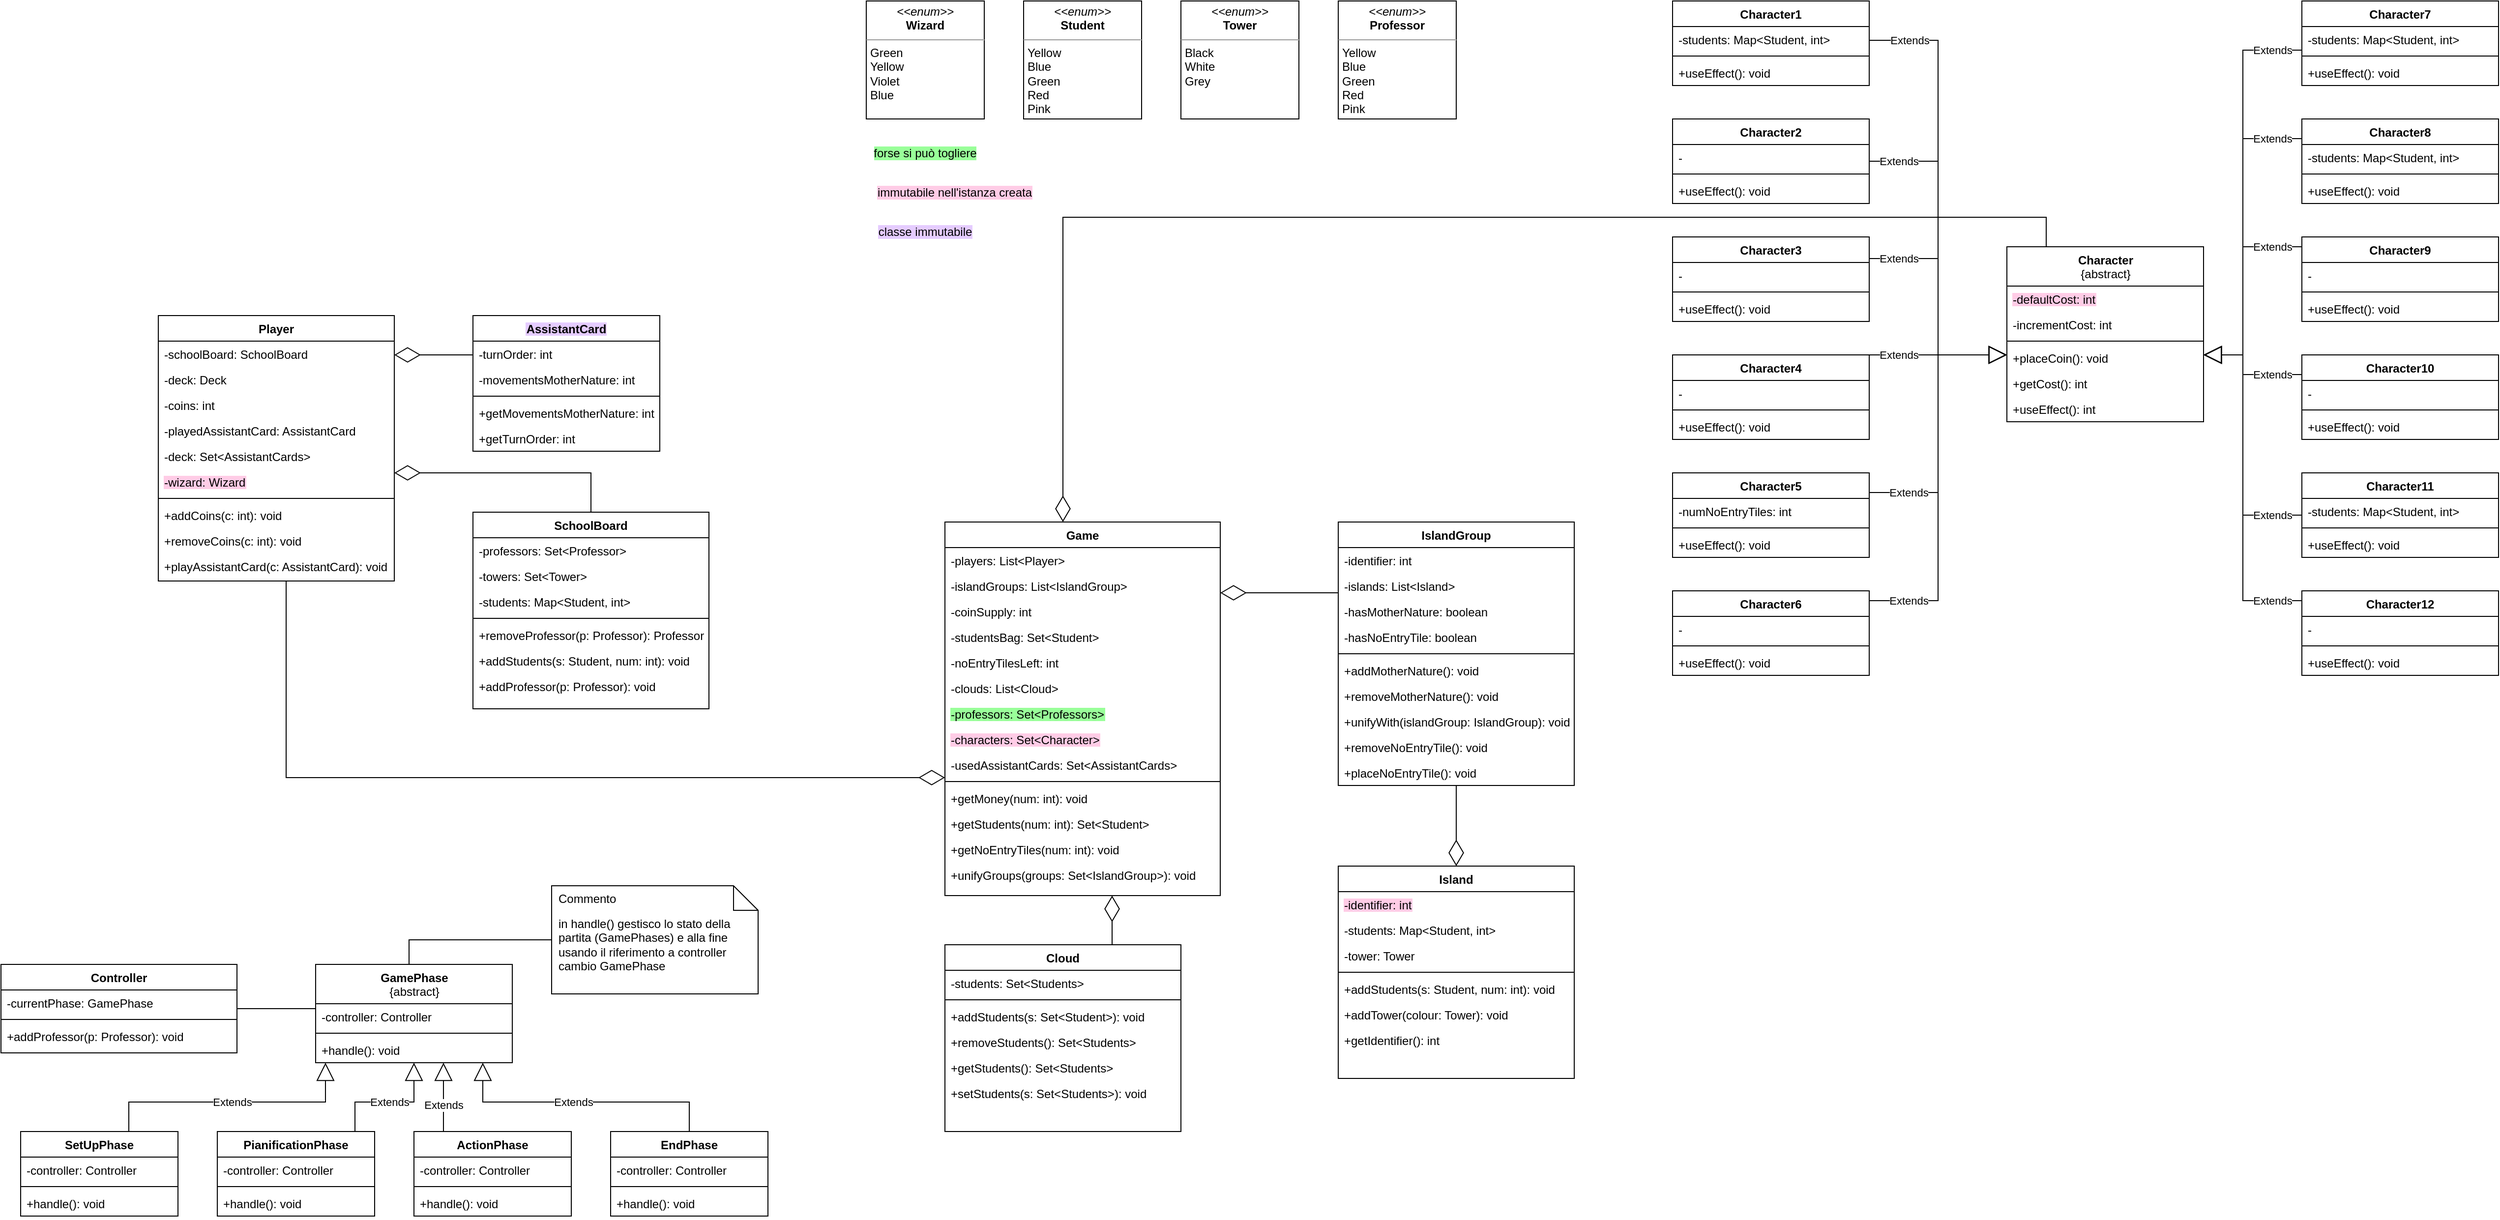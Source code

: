 <mxfile version="16.5.1" type="device"><diagram id="C5RBs43oDa-KdzZeNtuy" name="Page-1"><mxGraphModel dx="839" dy="218" grid="1" gridSize="10" guides="1" tooltips="1" connect="1" arrows="1" fold="1" page="0" pageScale="1" pageWidth="827" pageHeight="1169" math="0" shadow="0"><root><mxCell id="WIyWlLk6GJQsqaUBKTNV-0"/><mxCell id="WIyWlLk6GJQsqaUBKTNV-1" parent="WIyWlLk6GJQsqaUBKTNV-0"/><mxCell id="zkfFHV4jXpPFQw0GAbJ--0" value="Game" style="swimlane;fontStyle=1;align=center;verticalAlign=top;childLayout=stackLayout;horizontal=1;startSize=26;horizontalStack=0;resizeParent=1;resizeLast=0;collapsible=1;marginBottom=0;rounded=0;shadow=0;strokeWidth=1;" parent="WIyWlLk6GJQsqaUBKTNV-1" vertex="1"><mxGeometry x="680" y="530" width="280" height="380" as="geometry"><mxRectangle x="220" y="120" width="160" height="26" as="alternateBounds"/></mxGeometry></mxCell><mxCell id="dcgeCx3wgL7_ZIvCFGLQ-4" value="-players: List&lt;Player&gt;" style="text;strokeColor=none;fillColor=none;align=left;verticalAlign=top;spacingLeft=4;spacingRight=4;overflow=hidden;rotatable=0;points=[[0,0.5],[1,0.5]];portConstraint=eastwest;" parent="zkfFHV4jXpPFQw0GAbJ--0" vertex="1"><mxGeometry y="26" width="280" height="26" as="geometry"/></mxCell><mxCell id="mtPPSJETdVSFDvogQqGK-10" value="-islandGroups: List&lt;IslandGroup&gt;" style="text;strokeColor=none;fillColor=none;align=left;verticalAlign=top;spacingLeft=4;spacingRight=4;overflow=hidden;rotatable=0;points=[[0,0.5],[1,0.5]];portConstraint=eastwest;" parent="zkfFHV4jXpPFQw0GAbJ--0" vertex="1"><mxGeometry y="52" width="280" height="26" as="geometry"/></mxCell><mxCell id="mtPPSJETdVSFDvogQqGK-12" value="-coinSupply: int" style="text;strokeColor=none;fillColor=none;align=left;verticalAlign=top;spacingLeft=4;spacingRight=4;overflow=hidden;rotatable=0;points=[[0,0.5],[1,0.5]];portConstraint=eastwest;" parent="zkfFHV4jXpPFQw0GAbJ--0" vertex="1"><mxGeometry y="78" width="280" height="26" as="geometry"/></mxCell><mxCell id="mtPPSJETdVSFDvogQqGK-13" value="-studentsBag: Set&lt;Student&gt;" style="text;strokeColor=none;fillColor=none;align=left;verticalAlign=top;spacingLeft=4;spacingRight=4;overflow=hidden;rotatable=0;points=[[0,0.5],[1,0.5]];portConstraint=eastwest;" parent="zkfFHV4jXpPFQw0GAbJ--0" vertex="1"><mxGeometry y="104" width="280" height="26" as="geometry"/></mxCell><mxCell id="mtPPSJETdVSFDvogQqGK-14" value="-noEntryTilesLeft: int" style="text;strokeColor=none;fillColor=none;align=left;verticalAlign=top;spacingLeft=4;spacingRight=4;overflow=hidden;rotatable=0;points=[[0,0.5],[1,0.5]];portConstraint=eastwest;" parent="zkfFHV4jXpPFQw0GAbJ--0" vertex="1"><mxGeometry y="130" width="280" height="26" as="geometry"/></mxCell><mxCell id="Ecu-YUkqpoz6K8SE3saD-10" value="-clouds: List&lt;Cloud&gt;" style="text;strokeColor=none;fillColor=none;align=left;verticalAlign=top;spacingLeft=4;spacingRight=4;overflow=hidden;rotatable=0;points=[[0,0.5],[1,0.5]];portConstraint=eastwest;fontStyle=0" parent="zkfFHV4jXpPFQw0GAbJ--0" vertex="1"><mxGeometry y="156" width="280" height="26" as="geometry"/></mxCell><mxCell id="dcgeCx3wgL7_ZIvCFGLQ-8" value="-professors: Set&lt;Professors&gt;" style="text;strokeColor=none;fillColor=none;align=left;verticalAlign=top;spacingLeft=4;spacingRight=4;overflow=hidden;rotatable=0;points=[[0,0.5],[1,0.5]];portConstraint=eastwest;labelBackgroundColor=#99FF99;" parent="zkfFHV4jXpPFQw0GAbJ--0" vertex="1"><mxGeometry y="182" width="280" height="26" as="geometry"/></mxCell><mxCell id="Ecu-YUkqpoz6K8SE3saD-58" value="-characters: Set&lt;Character&gt;" style="text;strokeColor=none;fillColor=none;align=left;verticalAlign=top;spacingLeft=4;spacingRight=4;overflow=hidden;rotatable=0;points=[[0,0.5],[1,0.5]];portConstraint=eastwest;fontStyle=0;labelBackgroundColor=#FFCCE6;" parent="zkfFHV4jXpPFQw0GAbJ--0" vertex="1"><mxGeometry y="208" width="280" height="26" as="geometry"/></mxCell><mxCell id="dcgeCx3wgL7_ZIvCFGLQ-40" value="-usedAssistantCards: Set&lt;AssistantCards&gt;" style="text;strokeColor=none;fillColor=none;align=left;verticalAlign=top;spacingLeft=4;spacingRight=4;overflow=hidden;rotatable=0;points=[[0,0.5],[1,0.5]];portConstraint=eastwest;labelBackgroundColor=none;" parent="zkfFHV4jXpPFQw0GAbJ--0" vertex="1"><mxGeometry y="234" width="280" height="26" as="geometry"/></mxCell><mxCell id="zkfFHV4jXpPFQw0GAbJ--4" value="" style="line;html=1;strokeWidth=1;align=left;verticalAlign=middle;spacingTop=-1;spacingLeft=3;spacingRight=3;rotatable=0;labelPosition=right;points=[];portConstraint=eastwest;" parent="zkfFHV4jXpPFQw0GAbJ--0" vertex="1"><mxGeometry y="260" width="280" height="8" as="geometry"/></mxCell><mxCell id="mtPPSJETdVSFDvogQqGK-15" value="+getMoney(num: int): void" style="text;strokeColor=none;fillColor=none;align=left;verticalAlign=top;spacingLeft=4;spacingRight=4;overflow=hidden;rotatable=0;points=[[0,0.5],[1,0.5]];portConstraint=eastwest;" parent="zkfFHV4jXpPFQw0GAbJ--0" vertex="1"><mxGeometry y="268" width="280" height="26" as="geometry"/></mxCell><mxCell id="mtPPSJETdVSFDvogQqGK-16" value="+getStudents(num: int): Set&lt;Student&gt;" style="text;strokeColor=none;fillColor=none;align=left;verticalAlign=top;spacingLeft=4;spacingRight=4;overflow=hidden;rotatable=0;points=[[0,0.5],[1,0.5]];portConstraint=eastwest;" parent="zkfFHV4jXpPFQw0GAbJ--0" vertex="1"><mxGeometry y="294" width="280" height="26" as="geometry"/></mxCell><mxCell id="mtPPSJETdVSFDvogQqGK-17" value="+getNoEntryTiles(num: int): void" style="text;strokeColor=none;fillColor=none;align=left;verticalAlign=top;spacingLeft=4;spacingRight=4;overflow=hidden;rotatable=0;points=[[0,0.5],[1,0.5]];portConstraint=eastwest;" parent="zkfFHV4jXpPFQw0GAbJ--0" vertex="1"><mxGeometry y="320" width="280" height="26" as="geometry"/></mxCell><mxCell id="dcgeCx3wgL7_ZIvCFGLQ-24" value="+unifyGroups(groups: Set&lt;IslandGroup&gt;): void" style="text;strokeColor=none;fillColor=none;align=left;verticalAlign=top;spacingLeft=4;spacingRight=4;overflow=hidden;rotatable=0;points=[[0,0.5],[1,0.5]];portConstraint=eastwest;" parent="zkfFHV4jXpPFQw0GAbJ--0" vertex="1"><mxGeometry y="346" width="280" height="26" as="geometry"/></mxCell><mxCell id="zkfFHV4jXpPFQw0GAbJ--6" value="Island" style="swimlane;fontStyle=1;align=center;verticalAlign=top;childLayout=stackLayout;horizontal=1;startSize=26;horizontalStack=0;resizeParent=1;resizeLast=0;collapsible=1;marginBottom=0;rounded=0;shadow=0;strokeWidth=1;" parent="WIyWlLk6GJQsqaUBKTNV-1" vertex="1"><mxGeometry x="1080" y="880" width="240" height="216" as="geometry"><mxRectangle x="130" y="380" width="160" height="26" as="alternateBounds"/></mxGeometry></mxCell><mxCell id="dcgeCx3wgL7_ZIvCFGLQ-50" value="-identifier: int" style="text;strokeColor=none;fillColor=none;align=left;verticalAlign=top;spacingLeft=4;spacingRight=4;overflow=hidden;rotatable=0;points=[[0,0.5],[1,0.5]];portConstraint=eastwest;labelBackgroundColor=#FFCCE6;" parent="zkfFHV4jXpPFQw0GAbJ--6" vertex="1"><mxGeometry y="26" width="240" height="26" as="geometry"/></mxCell><mxCell id="mtPPSJETdVSFDvogQqGK-19" value="-students: Map&lt;Student, int&gt;" style="text;strokeColor=none;fillColor=none;align=left;verticalAlign=top;spacingLeft=4;spacingRight=4;overflow=hidden;rotatable=0;points=[[0,0.5],[1,0.5]];portConstraint=eastwest;" parent="zkfFHV4jXpPFQw0GAbJ--6" vertex="1"><mxGeometry y="52" width="240" height="26" as="geometry"/></mxCell><mxCell id="mtPPSJETdVSFDvogQqGK-18" value="-tower: Tower" style="text;strokeColor=none;fillColor=none;align=left;verticalAlign=top;spacingLeft=4;spacingRight=4;overflow=hidden;rotatable=0;points=[[0,0.5],[1,0.5]];portConstraint=eastwest;" parent="zkfFHV4jXpPFQw0GAbJ--6" vertex="1"><mxGeometry y="78" width="240" height="26" as="geometry"/></mxCell><mxCell id="zkfFHV4jXpPFQw0GAbJ--9" value="" style="line;html=1;strokeWidth=1;align=left;verticalAlign=middle;spacingTop=-1;spacingLeft=3;spacingRight=3;rotatable=0;labelPosition=right;points=[];portConstraint=eastwest;" parent="zkfFHV4jXpPFQw0GAbJ--6" vertex="1"><mxGeometry y="104" width="240" height="8" as="geometry"/></mxCell><mxCell id="mtPPSJETdVSFDvogQqGK-20" value="+addStudents(s: Student, num: int): void" style="text;strokeColor=none;fillColor=none;align=left;verticalAlign=top;spacingLeft=4;spacingRight=4;overflow=hidden;rotatable=0;points=[[0,0.5],[1,0.5]];portConstraint=eastwest;" parent="zkfFHV4jXpPFQw0GAbJ--6" vertex="1"><mxGeometry y="112" width="240" height="26" as="geometry"/></mxCell><mxCell id="mtPPSJETdVSFDvogQqGK-21" value="+addTower(colour: Tower): void" style="text;strokeColor=none;fillColor=none;align=left;verticalAlign=top;spacingLeft=4;spacingRight=4;overflow=hidden;rotatable=0;points=[[0,0.5],[1,0.5]];portConstraint=eastwest;" parent="zkfFHV4jXpPFQw0GAbJ--6" vertex="1"><mxGeometry y="138" width="240" height="26" as="geometry"/></mxCell><mxCell id="dcgeCx3wgL7_ZIvCFGLQ-51" value="+getIdentifier(): int" style="text;strokeColor=none;fillColor=none;align=left;verticalAlign=top;spacingLeft=4;spacingRight=4;overflow=hidden;rotatable=0;points=[[0,0.5],[1,0.5]];portConstraint=eastwest;labelBackgroundColor=none;" parent="zkfFHV4jXpPFQw0GAbJ--6" vertex="1"><mxGeometry y="164" width="240" height="26" as="geometry"/></mxCell><mxCell id="zkfFHV4jXpPFQw0GAbJ--17" value="IslandGroup" style="swimlane;fontStyle=1;align=center;verticalAlign=top;childLayout=stackLayout;horizontal=1;startSize=26;horizontalStack=0;resizeParent=1;resizeLast=0;collapsible=1;marginBottom=0;rounded=0;shadow=0;strokeWidth=1;" parent="WIyWlLk6GJQsqaUBKTNV-1" vertex="1"><mxGeometry x="1080" y="530" width="240" height="268" as="geometry"><mxRectangle x="550" y="140" width="160" height="26" as="alternateBounds"/></mxGeometry></mxCell><mxCell id="dcgeCx3wgL7_ZIvCFGLQ-53" value="-identifier: int" style="text;strokeColor=none;fillColor=none;align=left;verticalAlign=top;spacingLeft=4;spacingRight=4;overflow=hidden;rotatable=0;points=[[0,0.5],[1,0.5]];portConstraint=eastwest;labelBackgroundColor=none;" parent="zkfFHV4jXpPFQw0GAbJ--17" vertex="1"><mxGeometry y="26" width="240" height="26" as="geometry"/></mxCell><mxCell id="mtPPSJETdVSFDvogQqGK-7" value="-islands: List&lt;Island&gt;" style="text;strokeColor=none;fillColor=none;align=left;verticalAlign=top;spacingLeft=4;spacingRight=4;overflow=hidden;rotatable=0;points=[[0,0.5],[1,0.5]];portConstraint=eastwest;" parent="zkfFHV4jXpPFQw0GAbJ--17" vertex="1"><mxGeometry y="52" width="240" height="26" as="geometry"/></mxCell><mxCell id="mtPPSJETdVSFDvogQqGK-9" value="-hasMotherNature: boolean" style="text;strokeColor=none;fillColor=none;align=left;verticalAlign=top;spacingLeft=4;spacingRight=4;overflow=hidden;rotatable=0;points=[[0,0.5],[1,0.5]];portConstraint=eastwest;" parent="zkfFHV4jXpPFQw0GAbJ--17" vertex="1"><mxGeometry y="78" width="240" height="26" as="geometry"/></mxCell><mxCell id="Ecu-YUkqpoz6K8SE3saD-77" value="-hasNoEntryTile: boolean" style="text;strokeColor=none;fillColor=none;align=left;verticalAlign=top;spacingLeft=4;spacingRight=4;overflow=hidden;rotatable=0;points=[[0,0.5],[1,0.5]];portConstraint=eastwest;" parent="zkfFHV4jXpPFQw0GAbJ--17" vertex="1"><mxGeometry y="104" width="240" height="26" as="geometry"/></mxCell><mxCell id="zkfFHV4jXpPFQw0GAbJ--23" value="" style="line;html=1;strokeWidth=1;align=left;verticalAlign=middle;spacingTop=-1;spacingLeft=3;spacingRight=3;rotatable=0;labelPosition=right;points=[];portConstraint=eastwest;" parent="zkfFHV4jXpPFQw0GAbJ--17" vertex="1"><mxGeometry y="130" width="240" height="8" as="geometry"/></mxCell><mxCell id="mtPPSJETdVSFDvogQqGK-23" value="+addMotherNature(): void" style="text;strokeColor=none;fillColor=none;align=left;verticalAlign=top;spacingLeft=4;spacingRight=4;overflow=hidden;rotatable=0;points=[[0,0.5],[1,0.5]];portConstraint=eastwest;" parent="zkfFHV4jXpPFQw0GAbJ--17" vertex="1"><mxGeometry y="138" width="240" height="26" as="geometry"/></mxCell><mxCell id="mtPPSJETdVSFDvogQqGK-24" value="+removeMotherNature(): void" style="text;strokeColor=none;fillColor=none;align=left;verticalAlign=top;spacingLeft=4;spacingRight=4;overflow=hidden;rotatable=0;points=[[0,0.5],[1,0.5]];portConstraint=eastwest;" parent="zkfFHV4jXpPFQw0GAbJ--17" vertex="1"><mxGeometry y="164" width="240" height="26" as="geometry"/></mxCell><mxCell id="mtPPSJETdVSFDvogQqGK-27" value="+unifyWith(islandGroup: IslandGroup): void" style="text;strokeColor=none;fillColor=none;align=left;verticalAlign=top;spacingLeft=4;spacingRight=4;overflow=hidden;rotatable=0;points=[[0,0.5],[1,0.5]];portConstraint=eastwest;" parent="zkfFHV4jXpPFQw0GAbJ--17" vertex="1"><mxGeometry y="190" width="240" height="26" as="geometry"/></mxCell><mxCell id="Ecu-YUkqpoz6K8SE3saD-79" value="+removeNoEntryTile(): void" style="text;strokeColor=none;fillColor=none;align=left;verticalAlign=top;spacingLeft=4;spacingRight=4;overflow=hidden;rotatable=0;points=[[0,0.5],[1,0.5]];portConstraint=eastwest;" parent="zkfFHV4jXpPFQw0GAbJ--17" vertex="1"><mxGeometry y="216" width="240" height="26" as="geometry"/></mxCell><mxCell id="Ecu-YUkqpoz6K8SE3saD-78" value="+placeNoEntryTile(): void" style="text;strokeColor=none;fillColor=none;align=left;verticalAlign=top;spacingLeft=4;spacingRight=4;overflow=hidden;rotatable=0;points=[[0,0.5],[1,0.5]];portConstraint=eastwest;" parent="zkfFHV4jXpPFQw0GAbJ--17" vertex="1"><mxGeometry y="242" width="240" height="26" as="geometry"/></mxCell><mxCell id="mtPPSJETdVSFDvogQqGK-28" value="" style="endArrow=diamondThin;endFill=0;endSize=24;html=1;rounded=0;edgeStyle=orthogonalEdgeStyle;" parent="WIyWlLk6GJQsqaUBKTNV-1" source="zkfFHV4jXpPFQw0GAbJ--17" target="zkfFHV4jXpPFQw0GAbJ--6" edge="1"><mxGeometry width="160" relative="1" as="geometry"><mxPoint x="470" y="750" as="sourcePoint"/><mxPoint x="650" y="850" as="targetPoint"/><Array as="points"><mxPoint x="1150" y="700"/><mxPoint x="1150" y="700"/></Array></mxGeometry></mxCell><mxCell id="mtPPSJETdVSFDvogQqGK-29" value="" style="endArrow=diamondThin;endFill=0;endSize=24;html=1;rounded=0;edgeStyle=orthogonalEdgeStyle;" parent="WIyWlLk6GJQsqaUBKTNV-1" source="zkfFHV4jXpPFQw0GAbJ--17" target="zkfFHV4jXpPFQw0GAbJ--0" edge="1"><mxGeometry width="160" relative="1" as="geometry"><mxPoint x="480" y="750" as="sourcePoint"/><mxPoint x="640" y="750" as="targetPoint"/><Array as="points"><mxPoint x="1050" y="602"/><mxPoint x="1050" y="602"/></Array></mxGeometry></mxCell><mxCell id="Ecu-YUkqpoz6K8SE3saD-4" value="&lt;p style=&quot;margin: 0px ; margin-top: 4px ; text-align: center&quot;&gt;&lt;i&gt;&amp;lt;&amp;lt;enum&amp;gt;&amp;gt;&lt;/i&gt;&lt;br&gt;&lt;b&gt;Student&lt;/b&gt;&lt;/p&gt;&lt;hr size=&quot;1&quot;&gt;&lt;p style=&quot;margin: 0px ; margin-left: 4px&quot;&gt;Yellow&lt;/p&gt;&lt;p style=&quot;margin: 0px ; margin-left: 4px&quot;&gt;Blue&lt;/p&gt;&lt;p style=&quot;margin: 0px ; margin-left: 4px&quot;&gt;Green&lt;/p&gt;&lt;p style=&quot;margin: 0px ; margin-left: 4px&quot;&gt;Red&lt;/p&gt;&lt;p style=&quot;margin: 0px ; margin-left: 4px&quot;&gt;Pink&lt;/p&gt;" style="verticalAlign=top;align=left;overflow=fill;fontSize=12;fontFamily=Helvetica;html=1;" parent="WIyWlLk6GJQsqaUBKTNV-1" vertex="1"><mxGeometry x="760" width="120" height="120" as="geometry"/></mxCell><mxCell id="Ecu-YUkqpoz6K8SE3saD-5" value="&lt;p style=&quot;margin: 0px ; margin-top: 4px ; text-align: center&quot;&gt;&lt;i&gt;&amp;lt;&amp;lt;enum&amp;gt;&amp;gt;&lt;/i&gt;&lt;br&gt;&lt;b&gt;Tower&lt;/b&gt;&lt;/p&gt;&lt;hr size=&quot;1&quot;&gt;&lt;p style=&quot;margin: 0px ; margin-left: 4px&quot;&gt;Black&lt;/p&gt;&lt;p style=&quot;margin: 0px ; margin-left: 4px&quot;&gt;White&lt;/p&gt;&lt;p style=&quot;margin: 0px ; margin-left: 4px&quot;&gt;Grey&lt;/p&gt;&lt;p style=&quot;margin: 0px ; margin-left: 4px&quot;&gt;&lt;br&gt;&lt;/p&gt;" style="verticalAlign=top;align=left;overflow=fill;fontSize=12;fontFamily=Helvetica;html=1;" parent="WIyWlLk6GJQsqaUBKTNV-1" vertex="1"><mxGeometry x="920" width="120" height="120" as="geometry"/></mxCell><mxCell id="Ecu-YUkqpoz6K8SE3saD-11" value="Cloud" style="swimlane;fontStyle=1;align=center;verticalAlign=top;childLayout=stackLayout;horizontal=1;startSize=26;horizontalStack=0;resizeParent=1;resizeLast=0;collapsible=1;marginBottom=0;rounded=0;shadow=0;strokeWidth=1;" parent="WIyWlLk6GJQsqaUBKTNV-1" vertex="1"><mxGeometry x="680" y="960" width="240" height="190" as="geometry"><mxRectangle x="550" y="140" width="160" height="26" as="alternateBounds"/></mxGeometry></mxCell><mxCell id="Ecu-YUkqpoz6K8SE3saD-12" value="-students: Set&lt;Students&gt;" style="text;strokeColor=none;fillColor=none;align=left;verticalAlign=top;spacingLeft=4;spacingRight=4;overflow=hidden;rotatable=0;points=[[0,0.5],[1,0.5]];portConstraint=eastwest;" parent="Ecu-YUkqpoz6K8SE3saD-11" vertex="1"><mxGeometry y="26" width="240" height="26" as="geometry"/></mxCell><mxCell id="Ecu-YUkqpoz6K8SE3saD-14" value="" style="line;html=1;strokeWidth=1;align=left;verticalAlign=middle;spacingTop=-1;spacingLeft=3;spacingRight=3;rotatable=0;labelPosition=right;points=[];portConstraint=eastwest;" parent="Ecu-YUkqpoz6K8SE3saD-11" vertex="1"><mxGeometry y="52" width="240" height="8" as="geometry"/></mxCell><mxCell id="Ecu-YUkqpoz6K8SE3saD-15" value="+addStudents(s: Set&lt;Student&gt;): void" style="text;strokeColor=none;fillColor=none;align=left;verticalAlign=top;spacingLeft=4;spacingRight=4;overflow=hidden;rotatable=0;points=[[0,0.5],[1,0.5]];portConstraint=eastwest;" parent="Ecu-YUkqpoz6K8SE3saD-11" vertex="1"><mxGeometry y="60" width="240" height="26" as="geometry"/></mxCell><mxCell id="Ecu-YUkqpoz6K8SE3saD-16" value="+removeStudents(): Set&lt;Students&gt;" style="text;strokeColor=none;fillColor=none;align=left;verticalAlign=top;spacingLeft=4;spacingRight=4;overflow=hidden;rotatable=0;points=[[0,0.5],[1,0.5]];portConstraint=eastwest;" parent="Ecu-YUkqpoz6K8SE3saD-11" vertex="1"><mxGeometry y="86" width="240" height="26" as="geometry"/></mxCell><mxCell id="Ecu-YUkqpoz6K8SE3saD-19" value="+getStudents(): Set&lt;Students&gt;" style="text;strokeColor=none;fillColor=none;align=left;verticalAlign=top;spacingLeft=4;spacingRight=4;overflow=hidden;rotatable=0;points=[[0,0.5],[1,0.5]];portConstraint=eastwest;" parent="Ecu-YUkqpoz6K8SE3saD-11" vertex="1"><mxGeometry y="112" width="240" height="26" as="geometry"/></mxCell><mxCell id="Ecu-YUkqpoz6K8SE3saD-20" value="+setStudents(s: Set&lt;Students&gt;): void " style="text;strokeColor=none;fillColor=none;align=left;verticalAlign=top;spacingLeft=4;spacingRight=4;overflow=hidden;rotatable=0;points=[[0,0.5],[1,0.5]];portConstraint=eastwest;" parent="Ecu-YUkqpoz6K8SE3saD-11" vertex="1"><mxGeometry y="138" width="240" height="26" as="geometry"/></mxCell><mxCell id="Ecu-YUkqpoz6K8SE3saD-21" value="Player" style="swimlane;fontStyle=1;align=center;verticalAlign=top;childLayout=stackLayout;horizontal=1;startSize=26;horizontalStack=0;resizeParent=1;resizeLast=0;collapsible=1;marginBottom=0;rounded=0;shadow=0;strokeWidth=1;" parent="WIyWlLk6GJQsqaUBKTNV-1" vertex="1"><mxGeometry x="-120" y="320" width="240" height="270" as="geometry"><mxRectangle x="550" y="140" width="160" height="26" as="alternateBounds"/></mxGeometry></mxCell><mxCell id="Ecu-YUkqpoz6K8SE3saD-22" value="-schoolBoard: SchoolBoard" style="text;strokeColor=none;fillColor=none;align=left;verticalAlign=top;spacingLeft=4;spacingRight=4;overflow=hidden;rotatable=0;points=[[0,0.5],[1,0.5]];portConstraint=eastwest;labelBackgroundColor=default;" parent="Ecu-YUkqpoz6K8SE3saD-21" vertex="1"><mxGeometry y="26" width="240" height="26" as="geometry"/></mxCell><mxCell id="Ecu-YUkqpoz6K8SE3saD-23" value="-deck: Deck" style="text;strokeColor=none;fillColor=none;align=left;verticalAlign=top;spacingLeft=4;spacingRight=4;overflow=hidden;rotatable=0;points=[[0,0.5],[1,0.5]];portConstraint=eastwest;" parent="Ecu-YUkqpoz6K8SE3saD-21" vertex="1"><mxGeometry y="52" width="240" height="26" as="geometry"/></mxCell><mxCell id="Ecu-YUkqpoz6K8SE3saD-57" value="-coins: int" style="text;strokeColor=none;fillColor=none;align=left;verticalAlign=top;spacingLeft=4;spacingRight=4;overflow=hidden;rotatable=0;points=[[0,0.5],[1,0.5]];portConstraint=eastwest;" parent="Ecu-YUkqpoz6K8SE3saD-21" vertex="1"><mxGeometry y="78" width="240" height="26" as="geometry"/></mxCell><mxCell id="dcgeCx3wgL7_ZIvCFGLQ-7" value="-playedAssistantCard: AssistantCard" style="text;strokeColor=none;fillColor=none;align=left;verticalAlign=top;spacingLeft=4;spacingRight=4;overflow=hidden;rotatable=0;points=[[0,0.5],[1,0.5]];portConstraint=eastwest;" parent="Ecu-YUkqpoz6K8SE3saD-21" vertex="1"><mxGeometry y="104" width="240" height="26" as="geometry"/></mxCell><mxCell id="Ecu-YUkqpoz6K8SE3saD-40" value="-deck: Set&lt;AssistantCards&gt;" style="text;strokeColor=none;fillColor=none;align=left;verticalAlign=top;spacingLeft=4;spacingRight=4;overflow=hidden;rotatable=0;points=[[0,0.5],[1,0.5]];portConstraint=eastwest;" parent="Ecu-YUkqpoz6K8SE3saD-21" vertex="1"><mxGeometry y="130" width="240" height="26" as="geometry"/></mxCell><mxCell id="dcgeCx3wgL7_ZIvCFGLQ-34" value="-wizard: Wizard" style="text;strokeColor=none;fillColor=none;align=left;verticalAlign=top;spacingLeft=4;spacingRight=4;overflow=hidden;rotatable=0;points=[[0,0.5],[1,0.5]];portConstraint=eastwest;labelBackgroundColor=#FFCCE6;" parent="Ecu-YUkqpoz6K8SE3saD-21" vertex="1"><mxGeometry y="156" width="240" height="26" as="geometry"/></mxCell><mxCell id="Ecu-YUkqpoz6K8SE3saD-24" value="" style="line;html=1;strokeWidth=1;align=left;verticalAlign=middle;spacingTop=-1;spacingLeft=3;spacingRight=3;rotatable=0;labelPosition=right;points=[];portConstraint=eastwest;" parent="Ecu-YUkqpoz6K8SE3saD-21" vertex="1"><mxGeometry y="182" width="240" height="8" as="geometry"/></mxCell><mxCell id="Ecu-YUkqpoz6K8SE3saD-60" value="+addCoins(c: int): void" style="text;strokeColor=none;fillColor=none;align=left;verticalAlign=top;spacingLeft=4;spacingRight=4;overflow=hidden;rotatable=0;points=[[0,0.5],[1,0.5]];portConstraint=eastwest;" parent="Ecu-YUkqpoz6K8SE3saD-21" vertex="1"><mxGeometry y="190" width="240" height="26" as="geometry"/></mxCell><mxCell id="Ecu-YUkqpoz6K8SE3saD-61" value="+removeCoins(c: int): void" style="text;strokeColor=none;fillColor=none;align=left;verticalAlign=top;spacingLeft=4;spacingRight=4;overflow=hidden;rotatable=0;points=[[0,0.5],[1,0.5]];portConstraint=eastwest;" parent="Ecu-YUkqpoz6K8SE3saD-21" vertex="1"><mxGeometry y="216" width="240" height="26" as="geometry"/></mxCell><mxCell id="Ecu-YUkqpoz6K8SE3saD-43" value="+playAssistantCard(c: AssistantCard): void" style="text;strokeColor=none;fillColor=none;align=left;verticalAlign=top;spacingLeft=4;spacingRight=4;overflow=hidden;rotatable=0;points=[[0,0.5],[1,0.5]];portConstraint=eastwest;" parent="Ecu-YUkqpoz6K8SE3saD-21" vertex="1"><mxGeometry y="242" width="240" height="26" as="geometry"/></mxCell><mxCell id="Ecu-YUkqpoz6K8SE3saD-28" value="&lt;p style=&quot;margin: 0px ; margin-top: 4px ; text-align: center&quot;&gt;&lt;i&gt;&amp;lt;&amp;lt;enum&amp;gt;&amp;gt;&lt;/i&gt;&lt;br&gt;&lt;b&gt;Professor&lt;/b&gt;&lt;/p&gt;&lt;hr size=&quot;1&quot;&gt;&lt;p style=&quot;margin: 0px ; margin-left: 4px&quot;&gt;Yellow&lt;/p&gt;&lt;p style=&quot;margin: 0px ; margin-left: 4px&quot;&gt;Blue&lt;/p&gt;&lt;p style=&quot;margin: 0px ; margin-left: 4px&quot;&gt;Green&lt;/p&gt;&lt;p style=&quot;margin: 0px ; margin-left: 4px&quot;&gt;Red&lt;/p&gt;&lt;p style=&quot;margin: 0px ; margin-left: 4px&quot;&gt;Pink&lt;/p&gt;" style="verticalAlign=top;align=left;overflow=fill;fontSize=12;fontFamily=Helvetica;html=1;" parent="WIyWlLk6GJQsqaUBKTNV-1" vertex="1"><mxGeometry x="1080" width="120" height="120" as="geometry"/></mxCell><mxCell id="Ecu-YUkqpoz6K8SE3saD-29" value="SchoolBoard" style="swimlane;fontStyle=1;align=center;verticalAlign=top;childLayout=stackLayout;horizontal=1;startSize=26;horizontalStack=0;resizeParent=1;resizeLast=0;collapsible=1;marginBottom=0;rounded=0;shadow=0;strokeWidth=1;" parent="WIyWlLk6GJQsqaUBKTNV-1" vertex="1"><mxGeometry x="200" y="520" width="240" height="200" as="geometry"><mxRectangle x="550" y="140" width="160" height="26" as="alternateBounds"/></mxGeometry></mxCell><mxCell id="Ecu-YUkqpoz6K8SE3saD-30" value="-professors: Set&lt;Professor&gt;" style="text;strokeColor=none;fillColor=none;align=left;verticalAlign=top;spacingLeft=4;spacingRight=4;overflow=hidden;rotatable=0;points=[[0,0.5],[1,0.5]];portConstraint=eastwest;" parent="Ecu-YUkqpoz6K8SE3saD-29" vertex="1"><mxGeometry y="26" width="240" height="26" as="geometry"/></mxCell><mxCell id="Ecu-YUkqpoz6K8SE3saD-33" value="-towers: Set&lt;Tower&gt;" style="text;strokeColor=none;fillColor=none;align=left;verticalAlign=top;spacingLeft=4;spacingRight=4;overflow=hidden;rotatable=0;points=[[0,0.5],[1,0.5]];portConstraint=eastwest;" parent="Ecu-YUkqpoz6K8SE3saD-29" vertex="1"><mxGeometry y="52" width="240" height="26" as="geometry"/></mxCell><mxCell id="v5I1Oirz9swHW_YZMElQ-76" value="-students: Map&lt;Student, int&gt;" style="text;strokeColor=none;fillColor=none;align=left;verticalAlign=top;spacingLeft=4;spacingRight=4;overflow=hidden;rotatable=0;points=[[0,0.5],[1,0.5]];portConstraint=eastwest;" vertex="1" parent="Ecu-YUkqpoz6K8SE3saD-29"><mxGeometry y="78" width="240" height="26" as="geometry"/></mxCell><mxCell id="Ecu-YUkqpoz6K8SE3saD-32" value="" style="line;html=1;strokeWidth=1;align=left;verticalAlign=middle;spacingTop=-1;spacingLeft=3;spacingRight=3;rotatable=0;labelPosition=right;points=[];portConstraint=eastwest;" parent="Ecu-YUkqpoz6K8SE3saD-29" vertex="1"><mxGeometry y="104" width="240" height="8" as="geometry"/></mxCell><mxCell id="Ecu-YUkqpoz6K8SE3saD-31" value="+removeProfessor(p: Professor): Professor" style="text;strokeColor=none;fillColor=none;align=left;verticalAlign=top;spacingLeft=4;spacingRight=4;overflow=hidden;rotatable=0;points=[[0,0.5],[1,0.5]];portConstraint=eastwest;" parent="Ecu-YUkqpoz6K8SE3saD-29" vertex="1"><mxGeometry y="112" width="240" height="26" as="geometry"/></mxCell><mxCell id="v5I1Oirz9swHW_YZMElQ-77" value="+addStudents(s: Student, num: int): void" style="text;strokeColor=none;fillColor=none;align=left;verticalAlign=top;spacingLeft=4;spacingRight=4;overflow=hidden;rotatable=0;points=[[0,0.5],[1,0.5]];portConstraint=eastwest;" vertex="1" parent="Ecu-YUkqpoz6K8SE3saD-29"><mxGeometry y="138" width="240" height="26" as="geometry"/></mxCell><mxCell id="Ecu-YUkqpoz6K8SE3saD-36" value="+addProfessor(p: Professor): void" style="text;strokeColor=none;fillColor=none;align=left;verticalAlign=top;spacingLeft=4;spacingRight=4;overflow=hidden;rotatable=0;points=[[0,0.5],[1,0.5]];portConstraint=eastwest;" parent="Ecu-YUkqpoz6K8SE3saD-29" vertex="1"><mxGeometry y="164" width="240" height="26" as="geometry"/></mxCell><mxCell id="Ecu-YUkqpoz6K8SE3saD-44" value="AssistantCard" style="swimlane;fontStyle=1;align=center;verticalAlign=top;childLayout=stackLayout;horizontal=1;startSize=26;horizontalStack=0;resizeParent=1;resizeLast=0;collapsible=1;marginBottom=0;rounded=0;shadow=0;strokeWidth=1;labelBackgroundColor=#E5CCFF;" parent="WIyWlLk6GJQsqaUBKTNV-1" vertex="1"><mxGeometry x="200" y="320" width="190" height="138" as="geometry"><mxRectangle x="550" y="140" width="160" height="26" as="alternateBounds"/></mxGeometry></mxCell><mxCell id="Ecu-YUkqpoz6K8SE3saD-45" value="-turnOrder: int" style="text;strokeColor=none;fillColor=none;align=left;verticalAlign=top;spacingLeft=4;spacingRight=4;overflow=hidden;rotatable=0;points=[[0,0.5],[1,0.5]];portConstraint=eastwest;fontStyle=0;labelBackgroundColor=none;" parent="Ecu-YUkqpoz6K8SE3saD-44" vertex="1"><mxGeometry y="26" width="190" height="26" as="geometry"/></mxCell><mxCell id="Ecu-YUkqpoz6K8SE3saD-46" value="-movementsMotherNature: int" style="text;strokeColor=none;fillColor=none;align=left;verticalAlign=top;spacingLeft=4;spacingRight=4;overflow=hidden;rotatable=0;points=[[0,0.5],[1,0.5]];portConstraint=eastwest;fontStyle=0;labelBackgroundColor=none;" parent="Ecu-YUkqpoz6K8SE3saD-44" vertex="1"><mxGeometry y="52" width="190" height="26" as="geometry"/></mxCell><mxCell id="Ecu-YUkqpoz6K8SE3saD-47" value="" style="line;html=1;strokeWidth=1;align=left;verticalAlign=middle;spacingTop=-1;spacingLeft=3;spacingRight=3;rotatable=0;labelPosition=right;points=[];portConstraint=eastwest;" parent="Ecu-YUkqpoz6K8SE3saD-44" vertex="1"><mxGeometry y="78" width="190" height="8" as="geometry"/></mxCell><mxCell id="v5I1Oirz9swHW_YZMElQ-124" value="+getMovementsMotherNature: int" style="text;strokeColor=none;fillColor=none;align=left;verticalAlign=top;spacingLeft=4;spacingRight=4;overflow=hidden;rotatable=0;points=[[0,0.5],[1,0.5]];portConstraint=eastwest;labelBackgroundColor=none;" vertex="1" parent="Ecu-YUkqpoz6K8SE3saD-44"><mxGeometry y="86" width="190" height="26" as="geometry"/></mxCell><mxCell id="v5I1Oirz9swHW_YZMElQ-123" value="+getTurnOrder: int" style="text;strokeColor=none;fillColor=none;align=left;verticalAlign=top;spacingLeft=4;spacingRight=4;overflow=hidden;rotatable=0;points=[[0,0.5],[1,0.5]];portConstraint=eastwest;labelBackgroundColor=none;" vertex="1" parent="Ecu-YUkqpoz6K8SE3saD-44"><mxGeometry y="112" width="190" height="26" as="geometry"/></mxCell><mxCell id="Ecu-YUkqpoz6K8SE3saD-54" value="" style="endArrow=diamondThin;endFill=0;endSize=24;html=1;rounded=0;edgeStyle=orthogonalEdgeStyle;" parent="WIyWlLk6GJQsqaUBKTNV-1" source="Ecu-YUkqpoz6K8SE3saD-29" target="Ecu-YUkqpoz6K8SE3saD-21" edge="1"><mxGeometry width="160" relative="1" as="geometry"><mxPoint x="170" y="460" as="sourcePoint"/><mxPoint x="330" y="460" as="targetPoint"/><Array as="points"><mxPoint x="320" y="480"/></Array></mxGeometry></mxCell><mxCell id="Ecu-YUkqpoz6K8SE3saD-56" value="" style="endArrow=diamondThin;endFill=0;endSize=24;html=1;rounded=0;edgeStyle=orthogonalEdgeStyle;" parent="WIyWlLk6GJQsqaUBKTNV-1" source="Ecu-YUkqpoz6K8SE3saD-44" target="Ecu-YUkqpoz6K8SE3saD-21" edge="1"><mxGeometry width="160" relative="1" as="geometry"><mxPoint x="170" y="440" as="sourcePoint"/><mxPoint x="300.0" y="698" as="targetPoint"/><Array as="points"><mxPoint x="150" y="360"/><mxPoint x="150" y="360"/></Array></mxGeometry></mxCell><mxCell id="Ecu-YUkqpoz6K8SE3saD-62" value="" style="endArrow=diamondThin;endFill=0;endSize=24;html=1;rounded=0;edgeStyle=elbowEdgeStyle;" parent="WIyWlLk6GJQsqaUBKTNV-1" source="Ecu-YUkqpoz6K8SE3saD-11" target="zkfFHV4jXpPFQw0GAbJ--0" edge="1"><mxGeometry width="160" relative="1" as="geometry"><mxPoint x="330" y="800" as="sourcePoint"/><mxPoint x="490" y="800" as="targetPoint"/><Array as="points"><mxPoint x="850" y="950"/></Array></mxGeometry></mxCell><mxCell id="Ecu-YUkqpoz6K8SE3saD-80" value="&lt;span style=&quot;background-color: rgb(255 , 204 , 230)&quot;&gt;immutabile nell'istanza creata&lt;/span&gt;" style="text;html=1;strokeColor=none;fillColor=none;align=center;verticalAlign=middle;whiteSpace=wrap;rounded=0;" parent="WIyWlLk6GJQsqaUBKTNV-1" vertex="1"><mxGeometry x="590" y="180" width="200" height="30" as="geometry"/></mxCell><mxCell id="dcgeCx3wgL7_ZIvCFGLQ-6" value="" style="endArrow=diamondThin;endFill=0;endSize=24;html=1;rounded=0;edgeStyle=orthogonalEdgeStyle;" parent="WIyWlLk6GJQsqaUBKTNV-1" source="v5I1Oirz9swHW_YZMElQ-7" target="zkfFHV4jXpPFQw0GAbJ--0" edge="1"><mxGeometry width="160" relative="1" as="geometry"><mxPoint x="1080" y="349" as="sourcePoint"/><mxPoint x="700" y="590" as="targetPoint"/><Array as="points"><mxPoint x="1800" y="220"/><mxPoint x="800" y="220"/></Array></mxGeometry></mxCell><mxCell id="dcgeCx3wgL7_ZIvCFGLQ-37" value="&lt;span style=&quot;background-color: rgb(229 , 204 , 255)&quot;&gt;classe immutabile&lt;/span&gt;" style="text;html=1;strokeColor=none;fillColor=none;align=center;verticalAlign=middle;whiteSpace=wrap;rounded=0;" parent="WIyWlLk6GJQsqaUBKTNV-1" vertex="1"><mxGeometry x="560" y="220" width="200" height="30" as="geometry"/></mxCell><mxCell id="dcgeCx3wgL7_ZIvCFGLQ-39" value="&lt;p style=&quot;margin: 0px ; margin-top: 4px ; text-align: center&quot;&gt;&lt;i&gt;&amp;lt;&amp;lt;enum&amp;gt;&amp;gt;&lt;/i&gt;&lt;br&gt;&lt;b&gt;Wizard&lt;/b&gt;&lt;/p&gt;&lt;hr size=&quot;1&quot;&gt;&lt;p style=&quot;margin: 0px ; margin-left: 4px&quot;&gt;Green&lt;/p&gt;&lt;p style=&quot;margin: 0px ; margin-left: 4px&quot;&gt;Yellow&lt;/p&gt;&lt;p style=&quot;margin: 0px ; margin-left: 4px&quot;&gt;Violet&lt;/p&gt;&lt;p style=&quot;margin: 0px ; margin-left: 4px&quot;&gt;Blue&lt;/p&gt;" style="verticalAlign=top;align=left;overflow=fill;fontSize=12;fontFamily=Helvetica;html=1;" parent="WIyWlLk6GJQsqaUBKTNV-1" vertex="1"><mxGeometry x="600" width="120" height="120" as="geometry"/></mxCell><mxCell id="dcgeCx3wgL7_ZIvCFGLQ-41" value="Controller" style="swimlane;fontStyle=1;align=center;verticalAlign=top;childLayout=stackLayout;horizontal=1;startSize=26;horizontalStack=0;resizeParent=1;resizeLast=0;collapsible=1;marginBottom=0;rounded=0;shadow=0;strokeWidth=1;" parent="WIyWlLk6GJQsqaUBKTNV-1" vertex="1"><mxGeometry x="-280" y="980" width="240" height="90" as="geometry"><mxRectangle x="550" y="140" width="160" height="26" as="alternateBounds"/></mxGeometry></mxCell><mxCell id="dcgeCx3wgL7_ZIvCFGLQ-42" value="-currentPhase: GamePhase" style="text;strokeColor=none;fillColor=none;align=left;verticalAlign=top;spacingLeft=4;spacingRight=4;overflow=hidden;rotatable=0;points=[[0,0.5],[1,0.5]];portConstraint=eastwest;" parent="dcgeCx3wgL7_ZIvCFGLQ-41" vertex="1"><mxGeometry y="26" width="240" height="26" as="geometry"/></mxCell><mxCell id="dcgeCx3wgL7_ZIvCFGLQ-46" value="" style="line;html=1;strokeWidth=1;align=left;verticalAlign=middle;spacingTop=-1;spacingLeft=3;spacingRight=3;rotatable=0;labelPosition=right;points=[];portConstraint=eastwest;" parent="dcgeCx3wgL7_ZIvCFGLQ-41" vertex="1"><mxGeometry y="52" width="240" height="8" as="geometry"/></mxCell><mxCell id="dcgeCx3wgL7_ZIvCFGLQ-49" value="+addProfessor(p: Professor): void" style="text;strokeColor=none;fillColor=none;align=left;verticalAlign=top;spacingLeft=4;spacingRight=4;overflow=hidden;rotatable=0;points=[[0,0.5],[1,0.5]];portConstraint=eastwest;" parent="dcgeCx3wgL7_ZIvCFGLQ-41" vertex="1"><mxGeometry y="60" width="240" height="26" as="geometry"/></mxCell><mxCell id="v5I1Oirz9swHW_YZMElQ-0" value="&lt;span style=&quot;background-color: rgb(153 , 255 , 153)&quot;&gt;forse si può togliere&lt;/span&gt;" style="text;html=1;strokeColor=none;fillColor=none;align=center;verticalAlign=middle;whiteSpace=wrap;rounded=0;" vertex="1" parent="WIyWlLk6GJQsqaUBKTNV-1"><mxGeometry x="560" y="140" width="200" height="30" as="geometry"/></mxCell><mxCell id="v5I1Oirz9swHW_YZMElQ-7" value="&lt;b&gt;Character&lt;/b&gt;&lt;br&gt;{abstract}" style="swimlane;fontStyle=0;align=center;verticalAlign=top;childLayout=stackLayout;horizontal=1;startSize=40;horizontalStack=0;resizeParent=1;resizeParentMax=0;resizeLast=0;collapsible=0;marginBottom=0;html=1;labelBackgroundColor=none;" vertex="1" parent="WIyWlLk6GJQsqaUBKTNV-1"><mxGeometry x="1760" y="250" width="200" height="178" as="geometry"/></mxCell><mxCell id="Ecu-YUkqpoz6K8SE3saD-65" value="-defaultCost: int" style="text;strokeColor=none;fillColor=none;align=left;verticalAlign=top;spacingLeft=4;spacingRight=4;overflow=hidden;rotatable=0;points=[[0,0.5],[1,0.5]];portConstraint=eastwest;fontStyle=0;labelBackgroundColor=#FFCCE6;" parent="v5I1Oirz9swHW_YZMElQ-7" vertex="1"><mxGeometry y="40" width="200" height="26" as="geometry"/></mxCell><mxCell id="Ecu-YUkqpoz6K8SE3saD-69" value="-incrementCost: int" style="text;strokeColor=none;fillColor=none;align=left;verticalAlign=top;spacingLeft=4;spacingRight=4;overflow=hidden;rotatable=0;points=[[0,0.5],[1,0.5]];portConstraint=eastwest;" parent="v5I1Oirz9swHW_YZMElQ-7" vertex="1"><mxGeometry y="66" width="200" height="26" as="geometry"/></mxCell><mxCell id="v5I1Oirz9swHW_YZMElQ-12" value="" style="line;strokeWidth=1;fillColor=none;align=left;verticalAlign=middle;spacingTop=-1;spacingLeft=3;spacingRight=3;rotatable=0;labelPosition=right;points=[];portConstraint=eastwest;labelBackgroundColor=none;" vertex="1" parent="v5I1Oirz9swHW_YZMElQ-7"><mxGeometry y="92" width="200" height="8" as="geometry"/></mxCell><mxCell id="Ecu-YUkqpoz6K8SE3saD-67" value="+placeCoin(): void" style="text;strokeColor=none;fillColor=none;align=left;verticalAlign=top;spacingLeft=4;spacingRight=4;overflow=hidden;rotatable=0;points=[[0,0.5],[1,0.5]];portConstraint=eastwest;" parent="v5I1Oirz9swHW_YZMElQ-7" vertex="1"><mxGeometry y="100" width="200" height="26" as="geometry"/></mxCell><mxCell id="Ecu-YUkqpoz6K8SE3saD-68" value="+getCost(): int" style="text;strokeColor=none;fillColor=none;align=left;verticalAlign=top;spacingLeft=4;spacingRight=4;overflow=hidden;rotatable=0;points=[[0,0.5],[1,0.5]];portConstraint=eastwest;" parent="v5I1Oirz9swHW_YZMElQ-7" vertex="1"><mxGeometry y="126" width="200" height="26" as="geometry"/></mxCell><mxCell id="Ecu-YUkqpoz6K8SE3saD-74" value="+useEffect(): int" style="text;strokeColor=none;fillColor=none;align=left;verticalAlign=top;spacingLeft=4;spacingRight=4;overflow=hidden;rotatable=0;points=[[0,0.5],[1,0.5]];portConstraint=eastwest;" parent="v5I1Oirz9swHW_YZMElQ-7" vertex="1"><mxGeometry y="152" width="200" height="26" as="geometry"/></mxCell><mxCell id="v5I1Oirz9swHW_YZMElQ-19" value="Character3" style="swimlane;fontStyle=1;childLayout=stackLayout;horizontal=1;startSize=26;fillColor=none;horizontalStack=0;resizeParent=1;resizeParentMax=0;resizeLast=0;collapsible=1;marginBottom=0;labelBackgroundColor=none;" vertex="1" parent="WIyWlLk6GJQsqaUBKTNV-1"><mxGeometry x="1420" y="240" width="200" height="86" as="geometry"/></mxCell><mxCell id="v5I1Oirz9swHW_YZMElQ-23" value="-" style="text;strokeColor=none;fillColor=none;align=left;verticalAlign=top;spacingLeft=4;spacingRight=4;overflow=hidden;rotatable=0;points=[[0,0.5],[1,0.5]];portConstraint=eastwest;" vertex="1" parent="v5I1Oirz9swHW_YZMElQ-19"><mxGeometry y="26" width="200" height="26" as="geometry"/></mxCell><mxCell id="v5I1Oirz9swHW_YZMElQ-26" value="" style="line;strokeWidth=1;fillColor=none;align=left;verticalAlign=middle;spacingTop=-1;spacingLeft=3;spacingRight=3;rotatable=0;labelPosition=right;points=[];portConstraint=eastwest;labelBackgroundColor=none;" vertex="1" parent="v5I1Oirz9swHW_YZMElQ-19"><mxGeometry y="52" width="200" height="8" as="geometry"/></mxCell><mxCell id="v5I1Oirz9swHW_YZMElQ-25" value="+useEffect(): void" style="text;strokeColor=none;fillColor=none;align=left;verticalAlign=top;spacingLeft=4;spacingRight=4;overflow=hidden;rotatable=0;points=[[0,0.5],[1,0.5]];portConstraint=eastwest;labelBackgroundColor=none;" vertex="1" parent="v5I1Oirz9swHW_YZMElQ-19"><mxGeometry y="60" width="200" height="26" as="geometry"/></mxCell><mxCell id="v5I1Oirz9swHW_YZMElQ-27" value="Character4" style="swimlane;fontStyle=1;childLayout=stackLayout;horizontal=1;startSize=26;fillColor=none;horizontalStack=0;resizeParent=1;resizeParentMax=0;resizeLast=0;collapsible=1;marginBottom=0;labelBackgroundColor=none;" vertex="1" parent="WIyWlLk6GJQsqaUBKTNV-1"><mxGeometry x="1420" y="360" width="200" height="86" as="geometry"/></mxCell><mxCell id="v5I1Oirz9swHW_YZMElQ-28" value="-" style="text;strokeColor=none;fillColor=none;align=left;verticalAlign=top;spacingLeft=4;spacingRight=4;overflow=hidden;rotatable=0;points=[[0,0.5],[1,0.5]];portConstraint=eastwest;" vertex="1" parent="v5I1Oirz9swHW_YZMElQ-27"><mxGeometry y="26" width="200" height="26" as="geometry"/></mxCell><mxCell id="v5I1Oirz9swHW_YZMElQ-29" value="" style="line;strokeWidth=1;fillColor=none;align=left;verticalAlign=middle;spacingTop=-1;spacingLeft=3;spacingRight=3;rotatable=0;labelPosition=right;points=[];portConstraint=eastwest;labelBackgroundColor=none;" vertex="1" parent="v5I1Oirz9swHW_YZMElQ-27"><mxGeometry y="52" width="200" height="8" as="geometry"/></mxCell><mxCell id="v5I1Oirz9swHW_YZMElQ-30" value="+useEffect(): void" style="text;strokeColor=none;fillColor=none;align=left;verticalAlign=top;spacingLeft=4;spacingRight=4;overflow=hidden;rotatable=0;points=[[0,0.5],[1,0.5]];portConstraint=eastwest;labelBackgroundColor=none;" vertex="1" parent="v5I1Oirz9swHW_YZMElQ-27"><mxGeometry y="60" width="200" height="26" as="geometry"/></mxCell><mxCell id="v5I1Oirz9swHW_YZMElQ-31" value="Character5" style="swimlane;fontStyle=1;childLayout=stackLayout;horizontal=1;startSize=26;fillColor=none;horizontalStack=0;resizeParent=1;resizeParentMax=0;resizeLast=0;collapsible=1;marginBottom=0;labelBackgroundColor=none;" vertex="1" parent="WIyWlLk6GJQsqaUBKTNV-1"><mxGeometry x="1420" y="480" width="200" height="86" as="geometry"/></mxCell><mxCell id="v5I1Oirz9swHW_YZMElQ-32" value="-numNoEntryTiles: int" style="text;strokeColor=none;fillColor=none;align=left;verticalAlign=top;spacingLeft=4;spacingRight=4;overflow=hidden;rotatable=0;points=[[0,0.5],[1,0.5]];portConstraint=eastwest;" vertex="1" parent="v5I1Oirz9swHW_YZMElQ-31"><mxGeometry y="26" width="200" height="26" as="geometry"/></mxCell><mxCell id="v5I1Oirz9swHW_YZMElQ-33" value="" style="line;strokeWidth=1;fillColor=none;align=left;verticalAlign=middle;spacingTop=-1;spacingLeft=3;spacingRight=3;rotatable=0;labelPosition=right;points=[];portConstraint=eastwest;labelBackgroundColor=none;" vertex="1" parent="v5I1Oirz9swHW_YZMElQ-31"><mxGeometry y="52" width="200" height="8" as="geometry"/></mxCell><mxCell id="v5I1Oirz9swHW_YZMElQ-34" value="+useEffect(): void" style="text;strokeColor=none;fillColor=none;align=left;verticalAlign=top;spacingLeft=4;spacingRight=4;overflow=hidden;rotatable=0;points=[[0,0.5],[1,0.5]];portConstraint=eastwest;labelBackgroundColor=none;" vertex="1" parent="v5I1Oirz9swHW_YZMElQ-31"><mxGeometry y="60" width="200" height="26" as="geometry"/></mxCell><mxCell id="v5I1Oirz9swHW_YZMElQ-35" value="Character2" style="swimlane;fontStyle=1;childLayout=stackLayout;horizontal=1;startSize=26;fillColor=none;horizontalStack=0;resizeParent=1;resizeParentMax=0;resizeLast=0;collapsible=1;marginBottom=0;labelBackgroundColor=none;" vertex="1" parent="WIyWlLk6GJQsqaUBKTNV-1"><mxGeometry x="1420" y="120" width="200" height="86" as="geometry"/></mxCell><mxCell id="v5I1Oirz9swHW_YZMElQ-71" value="-" style="text;strokeColor=none;fillColor=none;align=left;verticalAlign=top;spacingLeft=4;spacingRight=4;overflow=hidden;rotatable=0;points=[[0,0.5],[1,0.5]];portConstraint=eastwest;" vertex="1" parent="v5I1Oirz9swHW_YZMElQ-35"><mxGeometry y="26" width="200" height="26" as="geometry"/></mxCell><mxCell id="v5I1Oirz9swHW_YZMElQ-37" value="" style="line;strokeWidth=1;fillColor=none;align=left;verticalAlign=middle;spacingTop=-1;spacingLeft=3;spacingRight=3;rotatable=0;labelPosition=right;points=[];portConstraint=eastwest;labelBackgroundColor=none;" vertex="1" parent="v5I1Oirz9swHW_YZMElQ-35"><mxGeometry y="52" width="200" height="8" as="geometry"/></mxCell><mxCell id="v5I1Oirz9swHW_YZMElQ-38" value="+useEffect(): void" style="text;strokeColor=none;fillColor=none;align=left;verticalAlign=top;spacingLeft=4;spacingRight=4;overflow=hidden;rotatable=0;points=[[0,0.5],[1,0.5]];portConstraint=eastwest;labelBackgroundColor=none;" vertex="1" parent="v5I1Oirz9swHW_YZMElQ-35"><mxGeometry y="60" width="200" height="26" as="geometry"/></mxCell><mxCell id="v5I1Oirz9swHW_YZMElQ-39" value="Character1" style="swimlane;fontStyle=1;childLayout=stackLayout;horizontal=1;startSize=26;fillColor=none;horizontalStack=0;resizeParent=1;resizeParentMax=0;resizeLast=0;collapsible=1;marginBottom=0;labelBackgroundColor=none;" vertex="1" parent="WIyWlLk6GJQsqaUBKTNV-1"><mxGeometry x="1420" width="200" height="86" as="geometry"/></mxCell><mxCell id="v5I1Oirz9swHW_YZMElQ-40" value="-students: Map&lt;Student, int&gt;" style="text;strokeColor=none;fillColor=none;align=left;verticalAlign=top;spacingLeft=4;spacingRight=4;overflow=hidden;rotatable=0;points=[[0,0.5],[1,0.5]];portConstraint=eastwest;" vertex="1" parent="v5I1Oirz9swHW_YZMElQ-39"><mxGeometry y="26" width="200" height="26" as="geometry"/></mxCell><mxCell id="v5I1Oirz9swHW_YZMElQ-41" value="" style="line;strokeWidth=1;fillColor=none;align=left;verticalAlign=middle;spacingTop=-1;spacingLeft=3;spacingRight=3;rotatable=0;labelPosition=right;points=[];portConstraint=eastwest;labelBackgroundColor=none;" vertex="1" parent="v5I1Oirz9swHW_YZMElQ-39"><mxGeometry y="52" width="200" height="8" as="geometry"/></mxCell><mxCell id="v5I1Oirz9swHW_YZMElQ-42" value="+useEffect(): void" style="text;strokeColor=none;fillColor=none;align=left;verticalAlign=top;spacingLeft=4;spacingRight=4;overflow=hidden;rotatable=0;points=[[0,0.5],[1,0.5]];portConstraint=eastwest;labelBackgroundColor=none;" vertex="1" parent="v5I1Oirz9swHW_YZMElQ-39"><mxGeometry y="60" width="200" height="26" as="geometry"/></mxCell><mxCell id="v5I1Oirz9swHW_YZMElQ-43" value="Character6" style="swimlane;fontStyle=1;childLayout=stackLayout;horizontal=1;startSize=26;fillColor=none;horizontalStack=0;resizeParent=1;resizeParentMax=0;resizeLast=0;collapsible=1;marginBottom=0;labelBackgroundColor=none;" vertex="1" parent="WIyWlLk6GJQsqaUBKTNV-1"><mxGeometry x="1420" y="600" width="200" height="86" as="geometry"/></mxCell><mxCell id="v5I1Oirz9swHW_YZMElQ-44" value="-" style="text;strokeColor=none;fillColor=none;align=left;verticalAlign=top;spacingLeft=4;spacingRight=4;overflow=hidden;rotatable=0;points=[[0,0.5],[1,0.5]];portConstraint=eastwest;" vertex="1" parent="v5I1Oirz9swHW_YZMElQ-43"><mxGeometry y="26" width="200" height="26" as="geometry"/></mxCell><mxCell id="v5I1Oirz9swHW_YZMElQ-45" value="" style="line;strokeWidth=1;fillColor=none;align=left;verticalAlign=middle;spacingTop=-1;spacingLeft=3;spacingRight=3;rotatable=0;labelPosition=right;points=[];portConstraint=eastwest;labelBackgroundColor=none;" vertex="1" parent="v5I1Oirz9swHW_YZMElQ-43"><mxGeometry y="52" width="200" height="8" as="geometry"/></mxCell><mxCell id="v5I1Oirz9swHW_YZMElQ-46" value="+useEffect(): void" style="text;strokeColor=none;fillColor=none;align=left;verticalAlign=top;spacingLeft=4;spacingRight=4;overflow=hidden;rotatable=0;points=[[0,0.5],[1,0.5]];portConstraint=eastwest;labelBackgroundColor=none;" vertex="1" parent="v5I1Oirz9swHW_YZMElQ-43"><mxGeometry y="60" width="200" height="26" as="geometry"/></mxCell><mxCell id="v5I1Oirz9swHW_YZMElQ-47" value="Character9" style="swimlane;fontStyle=1;childLayout=stackLayout;horizontal=1;startSize=26;fillColor=none;horizontalStack=0;resizeParent=1;resizeParentMax=0;resizeLast=0;collapsible=1;marginBottom=0;labelBackgroundColor=none;" vertex="1" parent="WIyWlLk6GJQsqaUBKTNV-1"><mxGeometry x="2060" y="240" width="200" height="86" as="geometry"/></mxCell><mxCell id="v5I1Oirz9swHW_YZMElQ-48" value="-" style="text;strokeColor=none;fillColor=none;align=left;verticalAlign=top;spacingLeft=4;spacingRight=4;overflow=hidden;rotatable=0;points=[[0,0.5],[1,0.5]];portConstraint=eastwest;" vertex="1" parent="v5I1Oirz9swHW_YZMElQ-47"><mxGeometry y="26" width="200" height="26" as="geometry"/></mxCell><mxCell id="v5I1Oirz9swHW_YZMElQ-49" value="" style="line;strokeWidth=1;fillColor=none;align=left;verticalAlign=middle;spacingTop=-1;spacingLeft=3;spacingRight=3;rotatable=0;labelPosition=right;points=[];portConstraint=eastwest;labelBackgroundColor=none;" vertex="1" parent="v5I1Oirz9swHW_YZMElQ-47"><mxGeometry y="52" width="200" height="8" as="geometry"/></mxCell><mxCell id="v5I1Oirz9swHW_YZMElQ-50" value="+useEffect(): void" style="text;strokeColor=none;fillColor=none;align=left;verticalAlign=top;spacingLeft=4;spacingRight=4;overflow=hidden;rotatable=0;points=[[0,0.5],[1,0.5]];portConstraint=eastwest;labelBackgroundColor=none;" vertex="1" parent="v5I1Oirz9swHW_YZMElQ-47"><mxGeometry y="60" width="200" height="26" as="geometry"/></mxCell><mxCell id="v5I1Oirz9swHW_YZMElQ-51" value="Character10" style="swimlane;fontStyle=1;childLayout=stackLayout;horizontal=1;startSize=26;fillColor=none;horizontalStack=0;resizeParent=1;resizeParentMax=0;resizeLast=0;collapsible=1;marginBottom=0;labelBackgroundColor=none;" vertex="1" parent="WIyWlLk6GJQsqaUBKTNV-1"><mxGeometry x="2060" y="360" width="200" height="86" as="geometry"/></mxCell><mxCell id="v5I1Oirz9swHW_YZMElQ-52" value="-" style="text;strokeColor=none;fillColor=none;align=left;verticalAlign=top;spacingLeft=4;spacingRight=4;overflow=hidden;rotatable=0;points=[[0,0.5],[1,0.5]];portConstraint=eastwest;" vertex="1" parent="v5I1Oirz9swHW_YZMElQ-51"><mxGeometry y="26" width="200" height="26" as="geometry"/></mxCell><mxCell id="v5I1Oirz9swHW_YZMElQ-53" value="" style="line;strokeWidth=1;fillColor=none;align=left;verticalAlign=middle;spacingTop=-1;spacingLeft=3;spacingRight=3;rotatable=0;labelPosition=right;points=[];portConstraint=eastwest;labelBackgroundColor=none;" vertex="1" parent="v5I1Oirz9swHW_YZMElQ-51"><mxGeometry y="52" width="200" height="8" as="geometry"/></mxCell><mxCell id="v5I1Oirz9swHW_YZMElQ-54" value="+useEffect(): void" style="text;strokeColor=none;fillColor=none;align=left;verticalAlign=top;spacingLeft=4;spacingRight=4;overflow=hidden;rotatable=0;points=[[0,0.5],[1,0.5]];portConstraint=eastwest;labelBackgroundColor=none;" vertex="1" parent="v5I1Oirz9swHW_YZMElQ-51"><mxGeometry y="60" width="200" height="26" as="geometry"/></mxCell><mxCell id="v5I1Oirz9swHW_YZMElQ-55" value="Character11" style="swimlane;fontStyle=1;childLayout=stackLayout;horizontal=1;startSize=26;fillColor=none;horizontalStack=0;resizeParent=1;resizeParentMax=0;resizeLast=0;collapsible=1;marginBottom=0;labelBackgroundColor=none;" vertex="1" parent="WIyWlLk6GJQsqaUBKTNV-1"><mxGeometry x="2060" y="480" width="200" height="86" as="geometry"/></mxCell><mxCell id="v5I1Oirz9swHW_YZMElQ-56" value="-students: Map&lt;Student, int&gt;" style="text;strokeColor=none;fillColor=none;align=left;verticalAlign=top;spacingLeft=4;spacingRight=4;overflow=hidden;rotatable=0;points=[[0,0.5],[1,0.5]];portConstraint=eastwest;" vertex="1" parent="v5I1Oirz9swHW_YZMElQ-55"><mxGeometry y="26" width="200" height="26" as="geometry"/></mxCell><mxCell id="v5I1Oirz9swHW_YZMElQ-57" value="" style="line;strokeWidth=1;fillColor=none;align=left;verticalAlign=middle;spacingTop=-1;spacingLeft=3;spacingRight=3;rotatable=0;labelPosition=right;points=[];portConstraint=eastwest;labelBackgroundColor=none;" vertex="1" parent="v5I1Oirz9swHW_YZMElQ-55"><mxGeometry y="52" width="200" height="8" as="geometry"/></mxCell><mxCell id="v5I1Oirz9swHW_YZMElQ-58" value="+useEffect(): void" style="text;strokeColor=none;fillColor=none;align=left;verticalAlign=top;spacingLeft=4;spacingRight=4;overflow=hidden;rotatable=0;points=[[0,0.5],[1,0.5]];portConstraint=eastwest;labelBackgroundColor=none;" vertex="1" parent="v5I1Oirz9swHW_YZMElQ-55"><mxGeometry y="60" width="200" height="26" as="geometry"/></mxCell><mxCell id="v5I1Oirz9swHW_YZMElQ-59" value="Character8" style="swimlane;fontStyle=1;childLayout=stackLayout;horizontal=1;startSize=26;fillColor=none;horizontalStack=0;resizeParent=1;resizeParentMax=0;resizeLast=0;collapsible=1;marginBottom=0;labelBackgroundColor=none;" vertex="1" parent="WIyWlLk6GJQsqaUBKTNV-1"><mxGeometry x="2060" y="120" width="200" height="86" as="geometry"/></mxCell><mxCell id="v5I1Oirz9swHW_YZMElQ-60" value="-students: Map&lt;Student, int&gt;" style="text;strokeColor=none;fillColor=none;align=left;verticalAlign=top;spacingLeft=4;spacingRight=4;overflow=hidden;rotatable=0;points=[[0,0.5],[1,0.5]];portConstraint=eastwest;" vertex="1" parent="v5I1Oirz9swHW_YZMElQ-59"><mxGeometry y="26" width="200" height="26" as="geometry"/></mxCell><mxCell id="v5I1Oirz9swHW_YZMElQ-61" value="" style="line;strokeWidth=1;fillColor=none;align=left;verticalAlign=middle;spacingTop=-1;spacingLeft=3;spacingRight=3;rotatable=0;labelPosition=right;points=[];portConstraint=eastwest;labelBackgroundColor=none;" vertex="1" parent="v5I1Oirz9swHW_YZMElQ-59"><mxGeometry y="52" width="200" height="8" as="geometry"/></mxCell><mxCell id="v5I1Oirz9swHW_YZMElQ-62" value="+useEffect(): void" style="text;strokeColor=none;fillColor=none;align=left;verticalAlign=top;spacingLeft=4;spacingRight=4;overflow=hidden;rotatable=0;points=[[0,0.5],[1,0.5]];portConstraint=eastwest;labelBackgroundColor=none;" vertex="1" parent="v5I1Oirz9swHW_YZMElQ-59"><mxGeometry y="60" width="200" height="26" as="geometry"/></mxCell><mxCell id="v5I1Oirz9swHW_YZMElQ-63" value="Character7" style="swimlane;fontStyle=1;childLayout=stackLayout;horizontal=1;startSize=26;fillColor=none;horizontalStack=0;resizeParent=1;resizeParentMax=0;resizeLast=0;collapsible=1;marginBottom=0;labelBackgroundColor=none;" vertex="1" parent="WIyWlLk6GJQsqaUBKTNV-1"><mxGeometry x="2060" width="200" height="86" as="geometry"/></mxCell><mxCell id="v5I1Oirz9swHW_YZMElQ-64" value="-students: Map&lt;Student, int&gt;" style="text;strokeColor=none;fillColor=none;align=left;verticalAlign=top;spacingLeft=4;spacingRight=4;overflow=hidden;rotatable=0;points=[[0,0.5],[1,0.5]];portConstraint=eastwest;" vertex="1" parent="v5I1Oirz9swHW_YZMElQ-63"><mxGeometry y="26" width="200" height="26" as="geometry"/></mxCell><mxCell id="v5I1Oirz9swHW_YZMElQ-65" value="" style="line;strokeWidth=1;fillColor=none;align=left;verticalAlign=middle;spacingTop=-1;spacingLeft=3;spacingRight=3;rotatable=0;labelPosition=right;points=[];portConstraint=eastwest;labelBackgroundColor=none;" vertex="1" parent="v5I1Oirz9swHW_YZMElQ-63"><mxGeometry y="52" width="200" height="8" as="geometry"/></mxCell><mxCell id="v5I1Oirz9swHW_YZMElQ-66" value="+useEffect(): void" style="text;strokeColor=none;fillColor=none;align=left;verticalAlign=top;spacingLeft=4;spacingRight=4;overflow=hidden;rotatable=0;points=[[0,0.5],[1,0.5]];portConstraint=eastwest;labelBackgroundColor=none;" vertex="1" parent="v5I1Oirz9swHW_YZMElQ-63"><mxGeometry y="60" width="200" height="26" as="geometry"/></mxCell><mxCell id="v5I1Oirz9swHW_YZMElQ-67" value="Character12" style="swimlane;fontStyle=1;childLayout=stackLayout;horizontal=1;startSize=26;fillColor=none;horizontalStack=0;resizeParent=1;resizeParentMax=0;resizeLast=0;collapsible=1;marginBottom=0;labelBackgroundColor=none;" vertex="1" parent="WIyWlLk6GJQsqaUBKTNV-1"><mxGeometry x="2060" y="600" width="200" height="86" as="geometry"/></mxCell><mxCell id="v5I1Oirz9swHW_YZMElQ-68" value="-" style="text;strokeColor=none;fillColor=none;align=left;verticalAlign=top;spacingLeft=4;spacingRight=4;overflow=hidden;rotatable=0;points=[[0,0.5],[1,0.5]];portConstraint=eastwest;" vertex="1" parent="v5I1Oirz9swHW_YZMElQ-67"><mxGeometry y="26" width="200" height="26" as="geometry"/></mxCell><mxCell id="v5I1Oirz9swHW_YZMElQ-69" value="" style="line;strokeWidth=1;fillColor=none;align=left;verticalAlign=middle;spacingTop=-1;spacingLeft=3;spacingRight=3;rotatable=0;labelPosition=right;points=[];portConstraint=eastwest;labelBackgroundColor=none;" vertex="1" parent="v5I1Oirz9swHW_YZMElQ-67"><mxGeometry y="52" width="200" height="8" as="geometry"/></mxCell><mxCell id="v5I1Oirz9swHW_YZMElQ-70" value="+useEffect(): void" style="text;strokeColor=none;fillColor=none;align=left;verticalAlign=top;spacingLeft=4;spacingRight=4;overflow=hidden;rotatable=0;points=[[0,0.5],[1,0.5]];portConstraint=eastwest;labelBackgroundColor=none;" vertex="1" parent="v5I1Oirz9swHW_YZMElQ-67"><mxGeometry y="60" width="200" height="26" as="geometry"/></mxCell><mxCell id="v5I1Oirz9swHW_YZMElQ-72" value="Extends" style="endArrow=block;endSize=16;endFill=0;html=1;rounded=0;edgeStyle=orthogonalEdgeStyle;" edge="1" parent="WIyWlLk6GJQsqaUBKTNV-1" source="v5I1Oirz9swHW_YZMElQ-19" target="v5I1Oirz9swHW_YZMElQ-7"><mxGeometry x="-0.748" width="160" relative="1" as="geometry"><mxPoint x="1420" y="262" as="sourcePoint"/><mxPoint x="1340" y="290" as="targetPoint"/><Array as="points"><mxPoint x="1690" y="262"/><mxPoint x="1690" y="360"/></Array><mxPoint as="offset"/></mxGeometry></mxCell><mxCell id="v5I1Oirz9swHW_YZMElQ-74" value="" style="endArrow=diamondThin;endFill=0;endSize=24;html=1;rounded=0;edgeStyle=orthogonalEdgeStyle;" edge="1" parent="WIyWlLk6GJQsqaUBKTNV-1" source="Ecu-YUkqpoz6K8SE3saD-21" target="zkfFHV4jXpPFQw0GAbJ--0"><mxGeometry width="160" relative="1" as="geometry"><mxPoint x="580" y="550" as="sourcePoint"/><mxPoint x="740" y="550" as="targetPoint"/><Array as="points"><mxPoint x="10" y="790"/></Array></mxGeometry></mxCell><mxCell id="v5I1Oirz9swHW_YZMElQ-83" value="in handle() gestisco lo stato della partita (GamePhases) e alla fine usando il riferimento a controller cambio GamePhase" style="shape=note2;boundedLbl=1;whiteSpace=wrap;html=1;size=25;verticalAlign=top;align=left;spacingLeft=5;labelBackgroundColor=none;" vertex="1" parent="WIyWlLk6GJQsqaUBKTNV-1"><mxGeometry x="280" y="900" width="210" height="110" as="geometry"/></mxCell><mxCell id="v5I1Oirz9swHW_YZMElQ-84" value="Commento" style="resizeWidth=1;part=1;strokeColor=none;fillColor=none;align=left;spacingLeft=5;labelBackgroundColor=none;" vertex="1" parent="v5I1Oirz9swHW_YZMElQ-83"><mxGeometry width="210" height="25" relative="1" as="geometry"/></mxCell><mxCell id="v5I1Oirz9swHW_YZMElQ-86" value="" style="endArrow=none;html=1;endSize=12;startArrow=none;startSize=14;startFill=0;edgeStyle=orthogonalEdgeStyle;align=center;verticalAlign=bottom;endFill=0;rounded=0;" edge="1" parent="WIyWlLk6GJQsqaUBKTNV-1" source="v5I1Oirz9swHW_YZMElQ-112" target="v5I1Oirz9swHW_YZMElQ-83"><mxGeometry y="3" relative="1" as="geometry"><mxPoint x="135" y="980" as="sourcePoint"/><mxPoint x="240" y="1060" as="targetPoint"/><Array as="points"><mxPoint x="135" y="955"/></Array></mxGeometry></mxCell><mxCell id="v5I1Oirz9swHW_YZMElQ-87" value="" style="endArrow=none;html=1;endSize=12;startArrow=none;startSize=14;startFill=0;edgeStyle=orthogonalEdgeStyle;align=center;verticalAlign=bottom;endFill=0;rounded=0;" edge="1" parent="WIyWlLk6GJQsqaUBKTNV-1" source="dcgeCx3wgL7_ZIvCFGLQ-41" target="v5I1Oirz9swHW_YZMElQ-112"><mxGeometry y="3" relative="1" as="geometry"><mxPoint x="-40" y="996" as="sourcePoint"/><mxPoint x="40" y="1013.037" as="targetPoint"/><Array as="points"><mxPoint x="20" y="1025"/><mxPoint x="20" y="1025"/></Array></mxGeometry></mxCell><mxCell id="v5I1Oirz9swHW_YZMElQ-88" value="SetUpPhase" style="swimlane;fontStyle=1;align=center;verticalAlign=top;childLayout=stackLayout;horizontal=1;startSize=26;horizontalStack=0;resizeParent=1;resizeParentMax=0;resizeLast=0;collapsible=1;marginBottom=0;labelBackgroundColor=none;" vertex="1" parent="WIyWlLk6GJQsqaUBKTNV-1"><mxGeometry x="-260" y="1150" width="160" height="86" as="geometry"/></mxCell><mxCell id="v5I1Oirz9swHW_YZMElQ-89" value="-controller: Controller" style="text;strokeColor=none;fillColor=none;align=left;verticalAlign=top;spacingLeft=4;spacingRight=4;overflow=hidden;rotatable=0;points=[[0,0.5],[1,0.5]];portConstraint=eastwest;labelBackgroundColor=none;" vertex="1" parent="v5I1Oirz9swHW_YZMElQ-88"><mxGeometry y="26" width="160" height="26" as="geometry"/></mxCell><mxCell id="v5I1Oirz9swHW_YZMElQ-90" value="" style="line;strokeWidth=1;fillColor=none;align=left;verticalAlign=middle;spacingTop=-1;spacingLeft=3;spacingRight=3;rotatable=0;labelPosition=right;points=[];portConstraint=eastwest;labelBackgroundColor=none;" vertex="1" parent="v5I1Oirz9swHW_YZMElQ-88"><mxGeometry y="52" width="160" height="8" as="geometry"/></mxCell><mxCell id="v5I1Oirz9swHW_YZMElQ-91" value="+handle(): void" style="text;strokeColor=none;fillColor=none;align=left;verticalAlign=top;spacingLeft=4;spacingRight=4;overflow=hidden;rotatable=0;points=[[0,0.5],[1,0.5]];portConstraint=eastwest;labelBackgroundColor=none;" vertex="1" parent="v5I1Oirz9swHW_YZMElQ-88"><mxGeometry y="60" width="160" height="26" as="geometry"/></mxCell><mxCell id="v5I1Oirz9swHW_YZMElQ-92" value="PianificationPhase" style="swimlane;fontStyle=1;align=center;verticalAlign=top;childLayout=stackLayout;horizontal=1;startSize=26;horizontalStack=0;resizeParent=1;resizeParentMax=0;resizeLast=0;collapsible=1;marginBottom=0;labelBackgroundColor=none;" vertex="1" parent="WIyWlLk6GJQsqaUBKTNV-1"><mxGeometry x="-60" y="1150" width="160" height="86" as="geometry"/></mxCell><mxCell id="v5I1Oirz9swHW_YZMElQ-93" value="-controller: Controller" style="text;strokeColor=none;fillColor=none;align=left;verticalAlign=top;spacingLeft=4;spacingRight=4;overflow=hidden;rotatable=0;points=[[0,0.5],[1,0.5]];portConstraint=eastwest;labelBackgroundColor=none;" vertex="1" parent="v5I1Oirz9swHW_YZMElQ-92"><mxGeometry y="26" width="160" height="26" as="geometry"/></mxCell><mxCell id="v5I1Oirz9swHW_YZMElQ-94" value="" style="line;strokeWidth=1;fillColor=none;align=left;verticalAlign=middle;spacingTop=-1;spacingLeft=3;spacingRight=3;rotatable=0;labelPosition=right;points=[];portConstraint=eastwest;labelBackgroundColor=none;" vertex="1" parent="v5I1Oirz9swHW_YZMElQ-92"><mxGeometry y="52" width="160" height="8" as="geometry"/></mxCell><mxCell id="v5I1Oirz9swHW_YZMElQ-95" value="+handle(): void" style="text;strokeColor=none;fillColor=none;align=left;verticalAlign=top;spacingLeft=4;spacingRight=4;overflow=hidden;rotatable=0;points=[[0,0.5],[1,0.5]];portConstraint=eastwest;labelBackgroundColor=none;" vertex="1" parent="v5I1Oirz9swHW_YZMElQ-92"><mxGeometry y="60" width="160" height="26" as="geometry"/></mxCell><mxCell id="v5I1Oirz9swHW_YZMElQ-96" value="ActionPhase" style="swimlane;fontStyle=1;align=center;verticalAlign=top;childLayout=stackLayout;horizontal=1;startSize=26;horizontalStack=0;resizeParent=1;resizeParentMax=0;resizeLast=0;collapsible=1;marginBottom=0;labelBackgroundColor=none;" vertex="1" parent="WIyWlLk6GJQsqaUBKTNV-1"><mxGeometry x="140" y="1150" width="160" height="86" as="geometry"/></mxCell><mxCell id="v5I1Oirz9swHW_YZMElQ-97" value="-controller: Controller" style="text;strokeColor=none;fillColor=none;align=left;verticalAlign=top;spacingLeft=4;spacingRight=4;overflow=hidden;rotatable=0;points=[[0,0.5],[1,0.5]];portConstraint=eastwest;labelBackgroundColor=none;" vertex="1" parent="v5I1Oirz9swHW_YZMElQ-96"><mxGeometry y="26" width="160" height="26" as="geometry"/></mxCell><mxCell id="v5I1Oirz9swHW_YZMElQ-98" value="" style="line;strokeWidth=1;fillColor=none;align=left;verticalAlign=middle;spacingTop=-1;spacingLeft=3;spacingRight=3;rotatable=0;labelPosition=right;points=[];portConstraint=eastwest;labelBackgroundColor=none;" vertex="1" parent="v5I1Oirz9swHW_YZMElQ-96"><mxGeometry y="52" width="160" height="8" as="geometry"/></mxCell><mxCell id="v5I1Oirz9swHW_YZMElQ-99" value="+handle(): void" style="text;strokeColor=none;fillColor=none;align=left;verticalAlign=top;spacingLeft=4;spacingRight=4;overflow=hidden;rotatable=0;points=[[0,0.5],[1,0.5]];portConstraint=eastwest;labelBackgroundColor=none;" vertex="1" parent="v5I1Oirz9swHW_YZMElQ-96"><mxGeometry y="60" width="160" height="26" as="geometry"/></mxCell><mxCell id="v5I1Oirz9swHW_YZMElQ-100" value="EndPhase" style="swimlane;fontStyle=1;align=center;verticalAlign=top;childLayout=stackLayout;horizontal=1;startSize=26;horizontalStack=0;resizeParent=1;resizeParentMax=0;resizeLast=0;collapsible=1;marginBottom=0;labelBackgroundColor=none;" vertex="1" parent="WIyWlLk6GJQsqaUBKTNV-1"><mxGeometry x="340" y="1150" width="160" height="86" as="geometry"/></mxCell><mxCell id="v5I1Oirz9swHW_YZMElQ-101" value="-controller: Controller" style="text;strokeColor=none;fillColor=none;align=left;verticalAlign=top;spacingLeft=4;spacingRight=4;overflow=hidden;rotatable=0;points=[[0,0.5],[1,0.5]];portConstraint=eastwest;labelBackgroundColor=none;" vertex="1" parent="v5I1Oirz9swHW_YZMElQ-100"><mxGeometry y="26" width="160" height="26" as="geometry"/></mxCell><mxCell id="v5I1Oirz9swHW_YZMElQ-102" value="" style="line;strokeWidth=1;fillColor=none;align=left;verticalAlign=middle;spacingTop=-1;spacingLeft=3;spacingRight=3;rotatable=0;labelPosition=right;points=[];portConstraint=eastwest;labelBackgroundColor=none;" vertex="1" parent="v5I1Oirz9swHW_YZMElQ-100"><mxGeometry y="52" width="160" height="8" as="geometry"/></mxCell><mxCell id="v5I1Oirz9swHW_YZMElQ-103" value="+handle(): void" style="text;strokeColor=none;fillColor=none;align=left;verticalAlign=top;spacingLeft=4;spacingRight=4;overflow=hidden;rotatable=0;points=[[0,0.5],[1,0.5]];portConstraint=eastwest;labelBackgroundColor=none;" vertex="1" parent="v5I1Oirz9swHW_YZMElQ-100"><mxGeometry y="60" width="160" height="26" as="geometry"/></mxCell><mxCell id="v5I1Oirz9swHW_YZMElQ-112" value="&lt;b&gt;GamePhase&lt;/b&gt;&lt;br&gt;{abstract}" style="swimlane;fontStyle=0;align=center;verticalAlign=top;childLayout=stackLayout;horizontal=1;startSize=40;horizontalStack=0;resizeParent=1;resizeParentMax=0;resizeLast=0;collapsible=0;marginBottom=0;html=1;labelBackgroundColor=none;" vertex="1" parent="WIyWlLk6GJQsqaUBKTNV-1"><mxGeometry x="40" y="980" width="200" height="100" as="geometry"/></mxCell><mxCell id="v5I1Oirz9swHW_YZMElQ-79" value="-controller: Controller" style="text;strokeColor=none;fillColor=none;align=left;verticalAlign=top;spacingLeft=4;spacingRight=4;overflow=hidden;rotatable=0;points=[[0,0.5],[1,0.5]];portConstraint=eastwest;labelBackgroundColor=none;" vertex="1" parent="v5I1Oirz9swHW_YZMElQ-112"><mxGeometry y="40" width="200" height="26" as="geometry"/></mxCell><mxCell id="v5I1Oirz9swHW_YZMElQ-115" value="" style="line;strokeWidth=1;fillColor=none;align=left;verticalAlign=middle;spacingTop=-1;spacingLeft=3;spacingRight=3;rotatable=0;labelPosition=right;points=[];portConstraint=eastwest;labelBackgroundColor=none;" vertex="1" parent="v5I1Oirz9swHW_YZMElQ-112"><mxGeometry y="66" width="200" height="8" as="geometry"/></mxCell><mxCell id="v5I1Oirz9swHW_YZMElQ-81" value="+handle(): void" style="text;strokeColor=none;fillColor=none;align=left;verticalAlign=top;spacingLeft=4;spacingRight=4;overflow=hidden;rotatable=0;points=[[0,0.5],[1,0.5]];portConstraint=eastwest;labelBackgroundColor=none;" vertex="1" parent="v5I1Oirz9swHW_YZMElQ-112"><mxGeometry y="74" width="200" height="26" as="geometry"/></mxCell><mxCell id="v5I1Oirz9swHW_YZMElQ-119" value="Extends" style="endArrow=block;endSize=16;endFill=0;html=1;rounded=0;edgeStyle=orthogonalEdgeStyle;" edge="1" parent="WIyWlLk6GJQsqaUBKTNV-1" source="v5I1Oirz9swHW_YZMElQ-88" target="v5I1Oirz9swHW_YZMElQ-112"><mxGeometry width="160" relative="1" as="geometry"><mxPoint x="-150.04" y="1190" as="sourcePoint"/><mxPoint x="-330.003" y="1248" as="targetPoint"/><Array as="points"><mxPoint x="-150" y="1120"/><mxPoint x="50" y="1120"/></Array></mxGeometry></mxCell><mxCell id="v5I1Oirz9swHW_YZMElQ-120" value="Extends" style="endArrow=block;endSize=16;endFill=0;html=1;rounded=0;edgeStyle=orthogonalEdgeStyle;" edge="1" parent="WIyWlLk6GJQsqaUBKTNV-1" source="v5I1Oirz9swHW_YZMElQ-92" target="v5I1Oirz9swHW_YZMElQ-112"><mxGeometry width="160" relative="1" as="geometry"><mxPoint x="10.037" y="1150" as="sourcePoint"/><mxPoint x="120.037" y="1090" as="targetPoint"/><Array as="points"><mxPoint x="80" y="1120"/><mxPoint x="140" y="1120"/></Array></mxGeometry></mxCell><mxCell id="v5I1Oirz9swHW_YZMElQ-121" value="Extends" style="endArrow=block;endSize=16;endFill=0;html=1;rounded=0;edgeStyle=orthogonalEdgeStyle;" edge="1" parent="WIyWlLk6GJQsqaUBKTNV-1" source="v5I1Oirz9swHW_YZMElQ-96" target="v5I1Oirz9swHW_YZMElQ-112"><mxGeometry x="-0.232" width="160" relative="1" as="geometry"><mxPoint x="180.037" y="1150" as="sourcePoint"/><mxPoint x="190" y="1100" as="targetPoint"/><Array as="points"><mxPoint x="170" y="1100"/><mxPoint x="170" y="1100"/></Array><mxPoint as="offset"/></mxGeometry></mxCell><mxCell id="v5I1Oirz9swHW_YZMElQ-122" value="Extends" style="endArrow=block;endSize=16;endFill=0;html=1;rounded=0;edgeStyle=orthogonalEdgeStyle;" edge="1" parent="WIyWlLk6GJQsqaUBKTNV-1" source="v5I1Oirz9swHW_YZMElQ-100" target="v5I1Oirz9swHW_YZMElQ-112"><mxGeometry x="0.058" width="160" relative="1" as="geometry"><mxPoint x="-200.003" y="1140" as="sourcePoint"/><mxPoint x="-90.003" y="1080" as="targetPoint"/><Array as="points"><mxPoint x="420" y="1120"/><mxPoint x="210" y="1120"/></Array><mxPoint as="offset"/></mxGeometry></mxCell><mxCell id="v5I1Oirz9swHW_YZMElQ-126" value="Extends" style="endArrow=block;endSize=16;endFill=0;html=1;rounded=0;edgeStyle=orthogonalEdgeStyle;" edge="1" parent="WIyWlLk6GJQsqaUBKTNV-1" source="v5I1Oirz9swHW_YZMElQ-27" target="v5I1Oirz9swHW_YZMElQ-7"><mxGeometry x="-0.571" width="160" relative="1" as="geometry"><mxPoint x="1430" y="272" as="sourcePoint"/><mxPoint x="1250.059" y="330" as="targetPoint"/><Array as="points"><mxPoint x="1680" y="360"/><mxPoint x="1680" y="360"/></Array><mxPoint as="offset"/></mxGeometry></mxCell><mxCell id="v5I1Oirz9swHW_YZMElQ-128" value="Extends" style="endArrow=block;endSize=16;endFill=0;html=1;rounded=0;edgeStyle=orthogonalEdgeStyle;" edge="1" parent="WIyWlLk6GJQsqaUBKTNV-1" source="v5I1Oirz9swHW_YZMElQ-31" target="v5I1Oirz9swHW_YZMElQ-7"><mxGeometry x="-0.714" width="160" relative="1" as="geometry"><mxPoint x="1430" y="413.0" as="sourcePoint"/><mxPoint x="1350" y="413.0" as="targetPoint"/><Array as="points"><mxPoint x="1690" y="500"/><mxPoint x="1690" y="360"/></Array><mxPoint as="offset"/></mxGeometry></mxCell><mxCell id="v5I1Oirz9swHW_YZMElQ-129" value="Extends" style="endArrow=block;endSize=16;endFill=0;html=1;rounded=0;edgeStyle=orthogonalEdgeStyle;" edge="1" parent="WIyWlLk6GJQsqaUBKTNV-1" source="v5I1Oirz9swHW_YZMElQ-35" target="v5I1Oirz9swHW_YZMElQ-7"><mxGeometry x="-0.822" width="160" relative="1" as="geometry"><mxPoint x="1430" y="500" as="sourcePoint"/><mxPoint x="1350" y="440" as="targetPoint"/><Array as="points"><mxPoint x="1690" y="163"/><mxPoint x="1690" y="360"/></Array><mxPoint as="offset"/></mxGeometry></mxCell><mxCell id="v5I1Oirz9swHW_YZMElQ-130" value="Extends" style="endArrow=block;endSize=16;endFill=0;html=1;rounded=0;edgeStyle=orthogonalEdgeStyle;" edge="1" parent="WIyWlLk6GJQsqaUBKTNV-1" source="v5I1Oirz9swHW_YZMElQ-43"><mxGeometry x="-0.795" width="160" relative="1" as="geometry"><mxPoint x="1630" y="510" as="sourcePoint"/><mxPoint x="1760" y="360" as="targetPoint"/><Array as="points"><mxPoint x="1690" y="610"/><mxPoint x="1690" y="360"/></Array><mxPoint as="offset"/></mxGeometry></mxCell><mxCell id="v5I1Oirz9swHW_YZMElQ-131" value="Extends" style="endArrow=block;endSize=16;endFill=0;html=1;rounded=0;edgeStyle=orthogonalEdgeStyle;" edge="1" parent="WIyWlLk6GJQsqaUBKTNV-1" source="v5I1Oirz9swHW_YZMElQ-39"><mxGeometry x="-0.822" width="160" relative="1" as="geometry"><mxPoint x="1630" y="173" as="sourcePoint"/><mxPoint x="1760" y="360" as="targetPoint"/><Array as="points"><mxPoint x="1690" y="40"/><mxPoint x="1690" y="360"/></Array><mxPoint as="offset"/></mxGeometry></mxCell><mxCell id="v5I1Oirz9swHW_YZMElQ-132" value="Extends" style="endArrow=block;endSize=16;endFill=0;html=1;rounded=0;edgeStyle=orthogonalEdgeStyle;" edge="1" parent="WIyWlLk6GJQsqaUBKTNV-1" source="v5I1Oirz9swHW_YZMElQ-63" target="v5I1Oirz9swHW_YZMElQ-7"><mxGeometry x="-0.854" width="160" relative="1" as="geometry"><mxPoint x="1630" y="50" as="sourcePoint"/><mxPoint x="1770" y="370" as="targetPoint"/><Array as="points"><mxPoint x="2000" y="50"/><mxPoint x="2000" y="360"/></Array><mxPoint as="offset"/></mxGeometry></mxCell><mxCell id="v5I1Oirz9swHW_YZMElQ-133" value="Extends" style="endArrow=block;endSize=16;endFill=0;html=1;rounded=0;edgeStyle=orthogonalEdgeStyle;" edge="1" parent="WIyWlLk6GJQsqaUBKTNV-1" source="v5I1Oirz9swHW_YZMElQ-59" target="v5I1Oirz9swHW_YZMElQ-7"><mxGeometry x="-0.812" width="160" relative="1" as="geometry"><mxPoint x="1640" y="60" as="sourcePoint"/><mxPoint x="1780" y="380" as="targetPoint"/><Array as="points"><mxPoint x="2000" y="140"/><mxPoint x="2000" y="360"/></Array><mxPoint as="offset"/></mxGeometry></mxCell><mxCell id="v5I1Oirz9swHW_YZMElQ-134" value="Extends" style="endArrow=block;endSize=16;endFill=0;html=1;rounded=0;edgeStyle=orthogonalEdgeStyle;" edge="1" parent="WIyWlLk6GJQsqaUBKTNV-1" source="v5I1Oirz9swHW_YZMElQ-47" target="v5I1Oirz9swHW_YZMElQ-7"><mxGeometry x="-0.714" width="160" relative="1" as="geometry"><mxPoint x="2070" y="150" as="sourcePoint"/><mxPoint x="1970" y="370.0" as="targetPoint"/><Array as="points"><mxPoint x="2000" y="250"/><mxPoint x="2000" y="360"/></Array><mxPoint as="offset"/></mxGeometry></mxCell><mxCell id="v5I1Oirz9swHW_YZMElQ-135" value="Extends" style="endArrow=block;endSize=16;endFill=0;html=1;rounded=0;edgeStyle=orthogonalEdgeStyle;" edge="1" parent="WIyWlLk6GJQsqaUBKTNV-1" source="v5I1Oirz9swHW_YZMElQ-51" target="v5I1Oirz9swHW_YZMElQ-7"><mxGeometry x="-0.5" width="160" relative="1" as="geometry"><mxPoint x="2070" y="260.0" as="sourcePoint"/><mxPoint x="1970" y="370" as="targetPoint"/><Array as="points"><mxPoint x="2000" y="380"/><mxPoint x="2000" y="360"/></Array><mxPoint as="offset"/></mxGeometry></mxCell><mxCell id="v5I1Oirz9swHW_YZMElQ-136" value="Extends" style="endArrow=block;endSize=16;endFill=0;html=1;rounded=0;edgeStyle=orthogonalEdgeStyle;" edge="1" parent="WIyWlLk6GJQsqaUBKTNV-1" source="v5I1Oirz9swHW_YZMElQ-55" target="v5I1Oirz9swHW_YZMElQ-7"><mxGeometry x="-0.772" width="160" relative="1" as="geometry"><mxPoint x="2070" y="390" as="sourcePoint"/><mxPoint x="1970" y="370" as="targetPoint"/><Array as="points"><mxPoint x="2000" y="523"/><mxPoint x="2000" y="360"/></Array><mxPoint as="offset"/></mxGeometry></mxCell><mxCell id="v5I1Oirz9swHW_YZMElQ-137" value="Extends" style="endArrow=block;endSize=16;endFill=0;html=1;rounded=0;edgeStyle=orthogonalEdgeStyle;" edge="1" parent="WIyWlLk6GJQsqaUBKTNV-1" source="v5I1Oirz9swHW_YZMElQ-67" target="v5I1Oirz9swHW_YZMElQ-7"><mxGeometry x="-0.829" width="160" relative="1" as="geometry"><mxPoint x="2070" y="533" as="sourcePoint"/><mxPoint x="1970" y="370.0" as="targetPoint"/><Array as="points"><mxPoint x="2000" y="610"/><mxPoint x="2000" y="360"/></Array><mxPoint as="offset"/></mxGeometry></mxCell></root></mxGraphModel></diagram></mxfile>